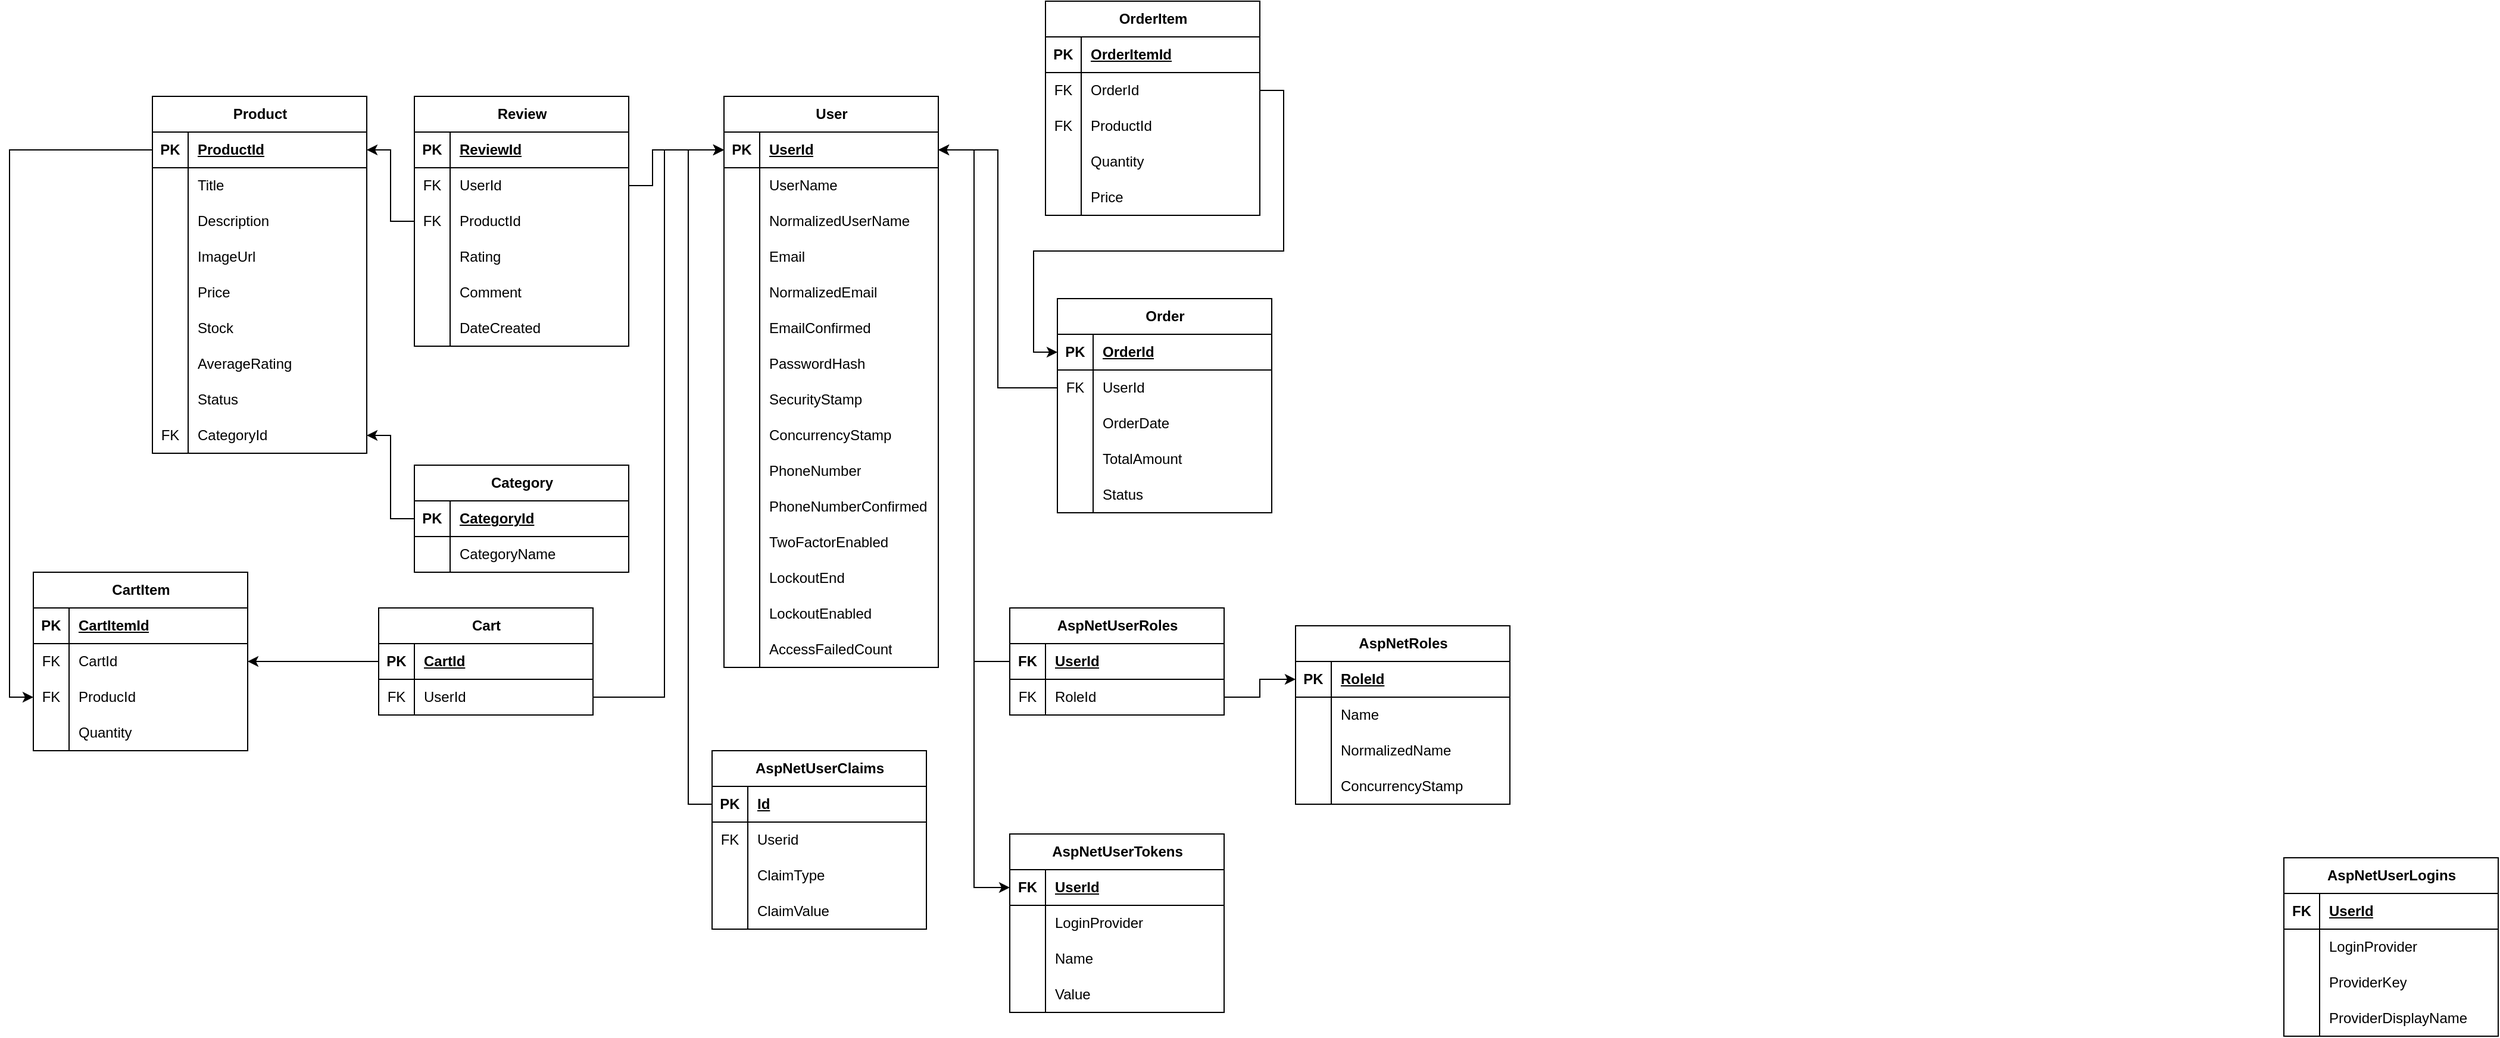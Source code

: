 <mxfile version="24.8.4">
  <diagram name="Page-1" id="OD2zbEjNF-Nua2zSmFwR">
    <mxGraphModel dx="2077" dy="1367" grid="1" gridSize="10" guides="1" tooltips="1" connect="1" arrows="1" fold="1" page="1" pageScale="1" pageWidth="850" pageHeight="1100" math="0" shadow="0">
      <root>
        <mxCell id="0" />
        <mxCell id="1" parent="0" />
        <mxCell id="RW75WGDl5NCP8pFQ6Kkn-1" value="Product" style="shape=table;startSize=30;container=1;collapsible=1;childLayout=tableLayout;fixedRows=1;rowLines=0;fontStyle=1;align=center;resizeLast=1;html=1;" parent="1" vertex="1">
          <mxGeometry x="-170" y="90" width="180" height="300" as="geometry" />
        </mxCell>
        <mxCell id="RW75WGDl5NCP8pFQ6Kkn-2" value="" style="shape=tableRow;horizontal=0;startSize=0;swimlaneHead=0;swimlaneBody=0;fillColor=none;collapsible=0;dropTarget=0;points=[[0,0.5],[1,0.5]];portConstraint=eastwest;top=0;left=0;right=0;bottom=1;" parent="RW75WGDl5NCP8pFQ6Kkn-1" vertex="1">
          <mxGeometry y="30" width="180" height="30" as="geometry" />
        </mxCell>
        <mxCell id="RW75WGDl5NCP8pFQ6Kkn-3" value="PK" style="shape=partialRectangle;connectable=0;fillColor=none;top=0;left=0;bottom=0;right=0;fontStyle=1;overflow=hidden;whiteSpace=wrap;html=1;" parent="RW75WGDl5NCP8pFQ6Kkn-2" vertex="1">
          <mxGeometry width="30" height="30" as="geometry">
            <mxRectangle width="30" height="30" as="alternateBounds" />
          </mxGeometry>
        </mxCell>
        <mxCell id="RW75WGDl5NCP8pFQ6Kkn-4" value="ProductId" style="shape=partialRectangle;connectable=0;fillColor=none;top=0;left=0;bottom=0;right=0;align=left;spacingLeft=6;fontStyle=5;overflow=hidden;whiteSpace=wrap;html=1;" parent="RW75WGDl5NCP8pFQ6Kkn-2" vertex="1">
          <mxGeometry x="30" width="150" height="30" as="geometry">
            <mxRectangle width="150" height="30" as="alternateBounds" />
          </mxGeometry>
        </mxCell>
        <mxCell id="RW75WGDl5NCP8pFQ6Kkn-5" value="" style="shape=tableRow;horizontal=0;startSize=0;swimlaneHead=0;swimlaneBody=0;fillColor=none;collapsible=0;dropTarget=0;points=[[0,0.5],[1,0.5]];portConstraint=eastwest;top=0;left=0;right=0;bottom=0;" parent="RW75WGDl5NCP8pFQ6Kkn-1" vertex="1">
          <mxGeometry y="60" width="180" height="30" as="geometry" />
        </mxCell>
        <mxCell id="RW75WGDl5NCP8pFQ6Kkn-6" value="" style="shape=partialRectangle;connectable=0;fillColor=none;top=0;left=0;bottom=0;right=0;editable=1;overflow=hidden;whiteSpace=wrap;html=1;" parent="RW75WGDl5NCP8pFQ6Kkn-5" vertex="1">
          <mxGeometry width="30" height="30" as="geometry">
            <mxRectangle width="30" height="30" as="alternateBounds" />
          </mxGeometry>
        </mxCell>
        <mxCell id="RW75WGDl5NCP8pFQ6Kkn-7" value="Title" style="shape=partialRectangle;connectable=0;fillColor=none;top=0;left=0;bottom=0;right=0;align=left;spacingLeft=6;overflow=hidden;whiteSpace=wrap;html=1;" parent="RW75WGDl5NCP8pFQ6Kkn-5" vertex="1">
          <mxGeometry x="30" width="150" height="30" as="geometry">
            <mxRectangle width="150" height="30" as="alternateBounds" />
          </mxGeometry>
        </mxCell>
        <mxCell id="RW75WGDl5NCP8pFQ6Kkn-8" value="" style="shape=tableRow;horizontal=0;startSize=0;swimlaneHead=0;swimlaneBody=0;fillColor=none;collapsible=0;dropTarget=0;points=[[0,0.5],[1,0.5]];portConstraint=eastwest;top=0;left=0;right=0;bottom=0;" parent="RW75WGDl5NCP8pFQ6Kkn-1" vertex="1">
          <mxGeometry y="90" width="180" height="30" as="geometry" />
        </mxCell>
        <mxCell id="RW75WGDl5NCP8pFQ6Kkn-9" value="" style="shape=partialRectangle;connectable=0;fillColor=none;top=0;left=0;bottom=0;right=0;editable=1;overflow=hidden;whiteSpace=wrap;html=1;" parent="RW75WGDl5NCP8pFQ6Kkn-8" vertex="1">
          <mxGeometry width="30" height="30" as="geometry">
            <mxRectangle width="30" height="30" as="alternateBounds" />
          </mxGeometry>
        </mxCell>
        <mxCell id="RW75WGDl5NCP8pFQ6Kkn-10" value="Description" style="shape=partialRectangle;connectable=0;fillColor=none;top=0;left=0;bottom=0;right=0;align=left;spacingLeft=6;overflow=hidden;whiteSpace=wrap;html=1;" parent="RW75WGDl5NCP8pFQ6Kkn-8" vertex="1">
          <mxGeometry x="30" width="150" height="30" as="geometry">
            <mxRectangle width="150" height="30" as="alternateBounds" />
          </mxGeometry>
        </mxCell>
        <mxCell id="RW75WGDl5NCP8pFQ6Kkn-11" value="" style="shape=tableRow;horizontal=0;startSize=0;swimlaneHead=0;swimlaneBody=0;fillColor=none;collapsible=0;dropTarget=0;points=[[0,0.5],[1,0.5]];portConstraint=eastwest;top=0;left=0;right=0;bottom=0;" parent="RW75WGDl5NCP8pFQ6Kkn-1" vertex="1">
          <mxGeometry y="120" width="180" height="30" as="geometry" />
        </mxCell>
        <mxCell id="RW75WGDl5NCP8pFQ6Kkn-12" value="" style="shape=partialRectangle;connectable=0;fillColor=none;top=0;left=0;bottom=0;right=0;editable=1;overflow=hidden;whiteSpace=wrap;html=1;" parent="RW75WGDl5NCP8pFQ6Kkn-11" vertex="1">
          <mxGeometry width="30" height="30" as="geometry">
            <mxRectangle width="30" height="30" as="alternateBounds" />
          </mxGeometry>
        </mxCell>
        <mxCell id="RW75WGDl5NCP8pFQ6Kkn-13" value="&lt;div&gt;ImageUrl&lt;br&gt;&lt;/div&gt;" style="shape=partialRectangle;connectable=0;fillColor=none;top=0;left=0;bottom=0;right=0;align=left;spacingLeft=6;overflow=hidden;whiteSpace=wrap;html=1;" parent="RW75WGDl5NCP8pFQ6Kkn-11" vertex="1">
          <mxGeometry x="30" width="150" height="30" as="geometry">
            <mxRectangle width="150" height="30" as="alternateBounds" />
          </mxGeometry>
        </mxCell>
        <mxCell id="RW75WGDl5NCP8pFQ6Kkn-14" value="" style="shape=tableRow;horizontal=0;startSize=0;swimlaneHead=0;swimlaneBody=0;fillColor=none;collapsible=0;dropTarget=0;points=[[0,0.5],[1,0.5]];portConstraint=eastwest;top=0;left=0;right=0;bottom=0;" parent="RW75WGDl5NCP8pFQ6Kkn-1" vertex="1">
          <mxGeometry y="150" width="180" height="30" as="geometry" />
        </mxCell>
        <mxCell id="RW75WGDl5NCP8pFQ6Kkn-15" value="" style="shape=partialRectangle;connectable=0;fillColor=none;top=0;left=0;bottom=0;right=0;editable=1;overflow=hidden;whiteSpace=wrap;html=1;" parent="RW75WGDl5NCP8pFQ6Kkn-14" vertex="1">
          <mxGeometry width="30" height="30" as="geometry">
            <mxRectangle width="30" height="30" as="alternateBounds" />
          </mxGeometry>
        </mxCell>
        <mxCell id="RW75WGDl5NCP8pFQ6Kkn-16" value="Price&lt;span style=&quot;white-space: pre;&quot;&gt;&#x9;&lt;/span&gt;" style="shape=partialRectangle;connectable=0;fillColor=none;top=0;left=0;bottom=0;right=0;align=left;spacingLeft=6;overflow=hidden;whiteSpace=wrap;html=1;" parent="RW75WGDl5NCP8pFQ6Kkn-14" vertex="1">
          <mxGeometry x="30" width="150" height="30" as="geometry">
            <mxRectangle width="150" height="30" as="alternateBounds" />
          </mxGeometry>
        </mxCell>
        <mxCell id="RW75WGDl5NCP8pFQ6Kkn-17" value="" style="shape=tableRow;horizontal=0;startSize=0;swimlaneHead=0;swimlaneBody=0;fillColor=none;collapsible=0;dropTarget=0;points=[[0,0.5],[1,0.5]];portConstraint=eastwest;top=0;left=0;right=0;bottom=0;" parent="RW75WGDl5NCP8pFQ6Kkn-1" vertex="1">
          <mxGeometry y="180" width="180" height="30" as="geometry" />
        </mxCell>
        <mxCell id="RW75WGDl5NCP8pFQ6Kkn-18" value="" style="shape=partialRectangle;connectable=0;fillColor=none;top=0;left=0;bottom=0;right=0;editable=1;overflow=hidden;whiteSpace=wrap;html=1;" parent="RW75WGDl5NCP8pFQ6Kkn-17" vertex="1">
          <mxGeometry width="30" height="30" as="geometry">
            <mxRectangle width="30" height="30" as="alternateBounds" />
          </mxGeometry>
        </mxCell>
        <mxCell id="RW75WGDl5NCP8pFQ6Kkn-19" value="Stock" style="shape=partialRectangle;connectable=0;fillColor=none;top=0;left=0;bottom=0;right=0;align=left;spacingLeft=6;overflow=hidden;whiteSpace=wrap;html=1;" parent="RW75WGDl5NCP8pFQ6Kkn-17" vertex="1">
          <mxGeometry x="30" width="150" height="30" as="geometry">
            <mxRectangle width="150" height="30" as="alternateBounds" />
          </mxGeometry>
        </mxCell>
        <mxCell id="RW75WGDl5NCP8pFQ6Kkn-58" value="" style="shape=tableRow;horizontal=0;startSize=0;swimlaneHead=0;swimlaneBody=0;fillColor=none;collapsible=0;dropTarget=0;points=[[0,0.5],[1,0.5]];portConstraint=eastwest;top=0;left=0;right=0;bottom=0;" parent="RW75WGDl5NCP8pFQ6Kkn-1" vertex="1">
          <mxGeometry y="210" width="180" height="30" as="geometry" />
        </mxCell>
        <mxCell id="RW75WGDl5NCP8pFQ6Kkn-59" value="" style="shape=partialRectangle;connectable=0;fillColor=none;top=0;left=0;bottom=0;right=0;editable=1;overflow=hidden;whiteSpace=wrap;html=1;" parent="RW75WGDl5NCP8pFQ6Kkn-58" vertex="1">
          <mxGeometry width="30" height="30" as="geometry">
            <mxRectangle width="30" height="30" as="alternateBounds" />
          </mxGeometry>
        </mxCell>
        <mxCell id="RW75WGDl5NCP8pFQ6Kkn-60" value="AverageRating&lt;span style=&quot;white-space: pre;&quot;&gt;&#x9;&lt;/span&gt;" style="shape=partialRectangle;connectable=0;fillColor=none;top=0;left=0;bottom=0;right=0;align=left;spacingLeft=6;overflow=hidden;whiteSpace=wrap;html=1;" parent="RW75WGDl5NCP8pFQ6Kkn-58" vertex="1">
          <mxGeometry x="30" width="150" height="30" as="geometry">
            <mxRectangle width="150" height="30" as="alternateBounds" />
          </mxGeometry>
        </mxCell>
        <mxCell id="RW75WGDl5NCP8pFQ6Kkn-83" value="" style="shape=tableRow;horizontal=0;startSize=0;swimlaneHead=0;swimlaneBody=0;fillColor=none;collapsible=0;dropTarget=0;points=[[0,0.5],[1,0.5]];portConstraint=eastwest;top=0;left=0;right=0;bottom=0;" parent="RW75WGDl5NCP8pFQ6Kkn-1" vertex="1">
          <mxGeometry y="240" width="180" height="30" as="geometry" />
        </mxCell>
        <mxCell id="RW75WGDl5NCP8pFQ6Kkn-84" value="" style="shape=partialRectangle;connectable=0;fillColor=none;top=0;left=0;bottom=0;right=0;editable=1;overflow=hidden;whiteSpace=wrap;html=1;" parent="RW75WGDl5NCP8pFQ6Kkn-83" vertex="1">
          <mxGeometry width="30" height="30" as="geometry">
            <mxRectangle width="30" height="30" as="alternateBounds" />
          </mxGeometry>
        </mxCell>
        <mxCell id="RW75WGDl5NCP8pFQ6Kkn-85" value="Status" style="shape=partialRectangle;connectable=0;fillColor=none;top=0;left=0;bottom=0;right=0;align=left;spacingLeft=6;overflow=hidden;whiteSpace=wrap;html=1;" parent="RW75WGDl5NCP8pFQ6Kkn-83" vertex="1">
          <mxGeometry x="30" width="150" height="30" as="geometry">
            <mxRectangle width="150" height="30" as="alternateBounds" />
          </mxGeometry>
        </mxCell>
        <mxCell id="RW75WGDl5NCP8pFQ6Kkn-86" value="" style="shape=tableRow;horizontal=0;startSize=0;swimlaneHead=0;swimlaneBody=0;fillColor=none;collapsible=0;dropTarget=0;points=[[0,0.5],[1,0.5]];portConstraint=eastwest;top=0;left=0;right=0;bottom=0;" parent="RW75WGDl5NCP8pFQ6Kkn-1" vertex="1">
          <mxGeometry y="270" width="180" height="30" as="geometry" />
        </mxCell>
        <mxCell id="RW75WGDl5NCP8pFQ6Kkn-87" value="FK" style="shape=partialRectangle;connectable=0;fillColor=none;top=0;left=0;bottom=0;right=0;editable=1;overflow=hidden;whiteSpace=wrap;html=1;" parent="RW75WGDl5NCP8pFQ6Kkn-86" vertex="1">
          <mxGeometry width="30" height="30" as="geometry">
            <mxRectangle width="30" height="30" as="alternateBounds" />
          </mxGeometry>
        </mxCell>
        <mxCell id="RW75WGDl5NCP8pFQ6Kkn-88" value="CategoryId" style="shape=partialRectangle;connectable=0;fillColor=none;top=0;left=0;bottom=0;right=0;align=left;spacingLeft=6;overflow=hidden;whiteSpace=wrap;html=1;" parent="RW75WGDl5NCP8pFQ6Kkn-86" vertex="1">
          <mxGeometry x="30" width="150" height="30" as="geometry">
            <mxRectangle width="150" height="30" as="alternateBounds" />
          </mxGeometry>
        </mxCell>
        <mxCell id="RW75WGDl5NCP8pFQ6Kkn-89" value="Category" style="shape=table;startSize=30;container=1;collapsible=1;childLayout=tableLayout;fixedRows=1;rowLines=0;fontStyle=1;align=center;resizeLast=1;html=1;" parent="1" vertex="1">
          <mxGeometry x="50" y="400" width="180" height="90" as="geometry" />
        </mxCell>
        <mxCell id="RW75WGDl5NCP8pFQ6Kkn-90" value="" style="shape=tableRow;horizontal=0;startSize=0;swimlaneHead=0;swimlaneBody=0;fillColor=none;collapsible=0;dropTarget=0;points=[[0,0.5],[1,0.5]];portConstraint=eastwest;top=0;left=0;right=0;bottom=1;" parent="RW75WGDl5NCP8pFQ6Kkn-89" vertex="1">
          <mxGeometry y="30" width="180" height="30" as="geometry" />
        </mxCell>
        <mxCell id="RW75WGDl5NCP8pFQ6Kkn-91" value="PK" style="shape=partialRectangle;connectable=0;fillColor=none;top=0;left=0;bottom=0;right=0;fontStyle=1;overflow=hidden;whiteSpace=wrap;html=1;" parent="RW75WGDl5NCP8pFQ6Kkn-90" vertex="1">
          <mxGeometry width="30" height="30" as="geometry">
            <mxRectangle width="30" height="30" as="alternateBounds" />
          </mxGeometry>
        </mxCell>
        <mxCell id="RW75WGDl5NCP8pFQ6Kkn-92" value="CategoryId" style="shape=partialRectangle;connectable=0;fillColor=none;top=0;left=0;bottom=0;right=0;align=left;spacingLeft=6;fontStyle=5;overflow=hidden;whiteSpace=wrap;html=1;" parent="RW75WGDl5NCP8pFQ6Kkn-90" vertex="1">
          <mxGeometry x="30" width="150" height="30" as="geometry">
            <mxRectangle width="150" height="30" as="alternateBounds" />
          </mxGeometry>
        </mxCell>
        <mxCell id="RW75WGDl5NCP8pFQ6Kkn-93" value="" style="shape=tableRow;horizontal=0;startSize=0;swimlaneHead=0;swimlaneBody=0;fillColor=none;collapsible=0;dropTarget=0;points=[[0,0.5],[1,0.5]];portConstraint=eastwest;top=0;left=0;right=0;bottom=0;" parent="RW75WGDl5NCP8pFQ6Kkn-89" vertex="1">
          <mxGeometry y="60" width="180" height="30" as="geometry" />
        </mxCell>
        <mxCell id="RW75WGDl5NCP8pFQ6Kkn-94" value="" style="shape=partialRectangle;connectable=0;fillColor=none;top=0;left=0;bottom=0;right=0;editable=1;overflow=hidden;whiteSpace=wrap;html=1;" parent="RW75WGDl5NCP8pFQ6Kkn-93" vertex="1">
          <mxGeometry width="30" height="30" as="geometry">
            <mxRectangle width="30" height="30" as="alternateBounds" />
          </mxGeometry>
        </mxCell>
        <mxCell id="RW75WGDl5NCP8pFQ6Kkn-95" value="CategoryName" style="shape=partialRectangle;connectable=0;fillColor=none;top=0;left=0;bottom=0;right=0;align=left;spacingLeft=6;overflow=hidden;whiteSpace=wrap;html=1;" parent="RW75WGDl5NCP8pFQ6Kkn-93" vertex="1">
          <mxGeometry x="30" width="150" height="30" as="geometry">
            <mxRectangle width="150" height="30" as="alternateBounds" />
          </mxGeometry>
        </mxCell>
        <mxCell id="D09NuGx9AN7xq8Qj-JtT-8" style="edgeStyle=orthogonalEdgeStyle;rounded=0;orthogonalLoop=1;jettySize=auto;html=1;entryX=1;entryY=0.5;entryDx=0;entryDy=0;" edge="1" parent="1" source="RW75WGDl5NCP8pFQ6Kkn-134" target="RW75WGDl5NCP8pFQ6Kkn-2">
          <mxGeometry relative="1" as="geometry" />
        </mxCell>
        <mxCell id="RW75WGDl5NCP8pFQ6Kkn-134" value="&lt;div&gt;Review&lt;/div&gt;" style="shape=table;startSize=30;container=1;collapsible=1;childLayout=tableLayout;fixedRows=1;rowLines=0;fontStyle=1;align=center;resizeLast=1;html=1;" parent="1" vertex="1">
          <mxGeometry x="50" y="90" width="180" height="210" as="geometry" />
        </mxCell>
        <mxCell id="RW75WGDl5NCP8pFQ6Kkn-135" value="" style="shape=tableRow;horizontal=0;startSize=0;swimlaneHead=0;swimlaneBody=0;fillColor=none;collapsible=0;dropTarget=0;points=[[0,0.5],[1,0.5]];portConstraint=eastwest;top=0;left=0;right=0;bottom=1;" parent="RW75WGDl5NCP8pFQ6Kkn-134" vertex="1">
          <mxGeometry y="30" width="180" height="30" as="geometry" />
        </mxCell>
        <mxCell id="RW75WGDl5NCP8pFQ6Kkn-136" value="PK" style="shape=partialRectangle;connectable=0;fillColor=none;top=0;left=0;bottom=0;right=0;fontStyle=1;overflow=hidden;whiteSpace=wrap;html=1;" parent="RW75WGDl5NCP8pFQ6Kkn-135" vertex="1">
          <mxGeometry width="30" height="30" as="geometry">
            <mxRectangle width="30" height="30" as="alternateBounds" />
          </mxGeometry>
        </mxCell>
        <mxCell id="RW75WGDl5NCP8pFQ6Kkn-137" value="&lt;div&gt;ReviewId&lt;/div&gt;" style="shape=partialRectangle;connectable=0;fillColor=none;top=0;left=0;bottom=0;right=0;align=left;spacingLeft=6;fontStyle=5;overflow=hidden;whiteSpace=wrap;html=1;" parent="RW75WGDl5NCP8pFQ6Kkn-135" vertex="1">
          <mxGeometry x="30" width="150" height="30" as="geometry">
            <mxRectangle width="150" height="30" as="alternateBounds" />
          </mxGeometry>
        </mxCell>
        <mxCell id="RW75WGDl5NCP8pFQ6Kkn-138" value="" style="shape=tableRow;horizontal=0;startSize=0;swimlaneHead=0;swimlaneBody=0;fillColor=none;collapsible=0;dropTarget=0;points=[[0,0.5],[1,0.5]];portConstraint=eastwest;top=0;left=0;right=0;bottom=0;" parent="RW75WGDl5NCP8pFQ6Kkn-134" vertex="1">
          <mxGeometry y="60" width="180" height="30" as="geometry" />
        </mxCell>
        <mxCell id="RW75WGDl5NCP8pFQ6Kkn-139" value="FK" style="shape=partialRectangle;connectable=0;fillColor=none;top=0;left=0;bottom=0;right=0;editable=1;overflow=hidden;whiteSpace=wrap;html=1;" parent="RW75WGDl5NCP8pFQ6Kkn-138" vertex="1">
          <mxGeometry width="30" height="30" as="geometry">
            <mxRectangle width="30" height="30" as="alternateBounds" />
          </mxGeometry>
        </mxCell>
        <mxCell id="RW75WGDl5NCP8pFQ6Kkn-140" value="UserId" style="shape=partialRectangle;connectable=0;fillColor=none;top=0;left=0;bottom=0;right=0;align=left;spacingLeft=6;overflow=hidden;whiteSpace=wrap;html=1;" parent="RW75WGDl5NCP8pFQ6Kkn-138" vertex="1">
          <mxGeometry x="30" width="150" height="30" as="geometry">
            <mxRectangle width="150" height="30" as="alternateBounds" />
          </mxGeometry>
        </mxCell>
        <mxCell id="RW75WGDl5NCP8pFQ6Kkn-141" value="" style="shape=tableRow;horizontal=0;startSize=0;swimlaneHead=0;swimlaneBody=0;fillColor=none;collapsible=0;dropTarget=0;points=[[0,0.5],[1,0.5]];portConstraint=eastwest;top=0;left=0;right=0;bottom=0;" parent="RW75WGDl5NCP8pFQ6Kkn-134" vertex="1">
          <mxGeometry y="90" width="180" height="30" as="geometry" />
        </mxCell>
        <mxCell id="RW75WGDl5NCP8pFQ6Kkn-142" value="FK" style="shape=partialRectangle;connectable=0;fillColor=none;top=0;left=0;bottom=0;right=0;editable=1;overflow=hidden;whiteSpace=wrap;html=1;" parent="RW75WGDl5NCP8pFQ6Kkn-141" vertex="1">
          <mxGeometry width="30" height="30" as="geometry">
            <mxRectangle width="30" height="30" as="alternateBounds" />
          </mxGeometry>
        </mxCell>
        <mxCell id="RW75WGDl5NCP8pFQ6Kkn-143" value="ProductId" style="shape=partialRectangle;connectable=0;fillColor=none;top=0;left=0;bottom=0;right=0;align=left;spacingLeft=6;overflow=hidden;whiteSpace=wrap;html=1;" parent="RW75WGDl5NCP8pFQ6Kkn-141" vertex="1">
          <mxGeometry x="30" width="150" height="30" as="geometry">
            <mxRectangle width="150" height="30" as="alternateBounds" />
          </mxGeometry>
        </mxCell>
        <mxCell id="RW75WGDl5NCP8pFQ6Kkn-144" value="" style="shape=tableRow;horizontal=0;startSize=0;swimlaneHead=0;swimlaneBody=0;fillColor=none;collapsible=0;dropTarget=0;points=[[0,0.5],[1,0.5]];portConstraint=eastwest;top=0;left=0;right=0;bottom=0;" parent="RW75WGDl5NCP8pFQ6Kkn-134" vertex="1">
          <mxGeometry y="120" width="180" height="30" as="geometry" />
        </mxCell>
        <mxCell id="RW75WGDl5NCP8pFQ6Kkn-145" value="" style="shape=partialRectangle;connectable=0;fillColor=none;top=0;left=0;bottom=0;right=0;editable=1;overflow=hidden;whiteSpace=wrap;html=1;" parent="RW75WGDl5NCP8pFQ6Kkn-144" vertex="1">
          <mxGeometry width="30" height="30" as="geometry">
            <mxRectangle width="30" height="30" as="alternateBounds" />
          </mxGeometry>
        </mxCell>
        <mxCell id="RW75WGDl5NCP8pFQ6Kkn-146" value="Rating" style="shape=partialRectangle;connectable=0;fillColor=none;top=0;left=0;bottom=0;right=0;align=left;spacingLeft=6;overflow=hidden;whiteSpace=wrap;html=1;" parent="RW75WGDl5NCP8pFQ6Kkn-144" vertex="1">
          <mxGeometry x="30" width="150" height="30" as="geometry">
            <mxRectangle width="150" height="30" as="alternateBounds" />
          </mxGeometry>
        </mxCell>
        <mxCell id="RW75WGDl5NCP8pFQ6Kkn-147" value="" style="shape=tableRow;horizontal=0;startSize=0;swimlaneHead=0;swimlaneBody=0;fillColor=none;collapsible=0;dropTarget=0;points=[[0,0.5],[1,0.5]];portConstraint=eastwest;top=0;left=0;right=0;bottom=0;" parent="RW75WGDl5NCP8pFQ6Kkn-134" vertex="1">
          <mxGeometry y="150" width="180" height="30" as="geometry" />
        </mxCell>
        <mxCell id="RW75WGDl5NCP8pFQ6Kkn-148" value="" style="shape=partialRectangle;connectable=0;fillColor=none;top=0;left=0;bottom=0;right=0;editable=1;overflow=hidden;whiteSpace=wrap;html=1;" parent="RW75WGDl5NCP8pFQ6Kkn-147" vertex="1">
          <mxGeometry width="30" height="30" as="geometry">
            <mxRectangle width="30" height="30" as="alternateBounds" />
          </mxGeometry>
        </mxCell>
        <mxCell id="RW75WGDl5NCP8pFQ6Kkn-149" value="Comment" style="shape=partialRectangle;connectable=0;fillColor=none;top=0;left=0;bottom=0;right=0;align=left;spacingLeft=6;overflow=hidden;whiteSpace=wrap;html=1;" parent="RW75WGDl5NCP8pFQ6Kkn-147" vertex="1">
          <mxGeometry x="30" width="150" height="30" as="geometry">
            <mxRectangle width="150" height="30" as="alternateBounds" />
          </mxGeometry>
        </mxCell>
        <mxCell id="RW75WGDl5NCP8pFQ6Kkn-150" value="" style="shape=tableRow;horizontal=0;startSize=0;swimlaneHead=0;swimlaneBody=0;fillColor=none;collapsible=0;dropTarget=0;points=[[0,0.5],[1,0.5]];portConstraint=eastwest;top=0;left=0;right=0;bottom=0;" parent="RW75WGDl5NCP8pFQ6Kkn-134" vertex="1">
          <mxGeometry y="180" width="180" height="30" as="geometry" />
        </mxCell>
        <mxCell id="RW75WGDl5NCP8pFQ6Kkn-151" value="" style="shape=partialRectangle;connectable=0;fillColor=none;top=0;left=0;bottom=0;right=0;editable=1;overflow=hidden;whiteSpace=wrap;html=1;" parent="RW75WGDl5NCP8pFQ6Kkn-150" vertex="1">
          <mxGeometry width="30" height="30" as="geometry">
            <mxRectangle width="30" height="30" as="alternateBounds" />
          </mxGeometry>
        </mxCell>
        <mxCell id="RW75WGDl5NCP8pFQ6Kkn-152" value="DateCreated" style="shape=partialRectangle;connectable=0;fillColor=none;top=0;left=0;bottom=0;right=0;align=left;spacingLeft=6;overflow=hidden;whiteSpace=wrap;html=1;" parent="RW75WGDl5NCP8pFQ6Kkn-150" vertex="1">
          <mxGeometry x="30" width="150" height="30" as="geometry">
            <mxRectangle width="150" height="30" as="alternateBounds" />
          </mxGeometry>
        </mxCell>
        <mxCell id="RW75WGDl5NCP8pFQ6Kkn-153" value="Cart" style="shape=table;startSize=30;container=1;collapsible=1;childLayout=tableLayout;fixedRows=1;rowLines=0;fontStyle=1;align=center;resizeLast=1;html=1;" parent="1" vertex="1">
          <mxGeometry x="20" y="520" width="180" height="90" as="geometry" />
        </mxCell>
        <mxCell id="RW75WGDl5NCP8pFQ6Kkn-154" value="" style="shape=tableRow;horizontal=0;startSize=0;swimlaneHead=0;swimlaneBody=0;fillColor=none;collapsible=0;dropTarget=0;points=[[0,0.5],[1,0.5]];portConstraint=eastwest;top=0;left=0;right=0;bottom=1;" parent="RW75WGDl5NCP8pFQ6Kkn-153" vertex="1">
          <mxGeometry y="30" width="180" height="30" as="geometry" />
        </mxCell>
        <mxCell id="RW75WGDl5NCP8pFQ6Kkn-155" value="PK" style="shape=partialRectangle;connectable=0;fillColor=none;top=0;left=0;bottom=0;right=0;fontStyle=1;overflow=hidden;whiteSpace=wrap;html=1;" parent="RW75WGDl5NCP8pFQ6Kkn-154" vertex="1">
          <mxGeometry width="30" height="30" as="geometry">
            <mxRectangle width="30" height="30" as="alternateBounds" />
          </mxGeometry>
        </mxCell>
        <mxCell id="RW75WGDl5NCP8pFQ6Kkn-156" value="CartId" style="shape=partialRectangle;connectable=0;fillColor=none;top=0;left=0;bottom=0;right=0;align=left;spacingLeft=6;fontStyle=5;overflow=hidden;whiteSpace=wrap;html=1;" parent="RW75WGDl5NCP8pFQ6Kkn-154" vertex="1">
          <mxGeometry x="30" width="150" height="30" as="geometry">
            <mxRectangle width="150" height="30" as="alternateBounds" />
          </mxGeometry>
        </mxCell>
        <mxCell id="RW75WGDl5NCP8pFQ6Kkn-157" value="" style="shape=tableRow;horizontal=0;startSize=0;swimlaneHead=0;swimlaneBody=0;fillColor=none;collapsible=0;dropTarget=0;points=[[0,0.5],[1,0.5]];portConstraint=eastwest;top=0;left=0;right=0;bottom=0;" parent="RW75WGDl5NCP8pFQ6Kkn-153" vertex="1">
          <mxGeometry y="60" width="180" height="30" as="geometry" />
        </mxCell>
        <mxCell id="RW75WGDl5NCP8pFQ6Kkn-158" value="FK" style="shape=partialRectangle;connectable=0;fillColor=none;top=0;left=0;bottom=0;right=0;editable=1;overflow=hidden;whiteSpace=wrap;html=1;" parent="RW75WGDl5NCP8pFQ6Kkn-157" vertex="1">
          <mxGeometry width="30" height="30" as="geometry">
            <mxRectangle width="30" height="30" as="alternateBounds" />
          </mxGeometry>
        </mxCell>
        <mxCell id="RW75WGDl5NCP8pFQ6Kkn-159" value="UserId" style="shape=partialRectangle;connectable=0;fillColor=none;top=0;left=0;bottom=0;right=0;align=left;spacingLeft=6;overflow=hidden;whiteSpace=wrap;html=1;" parent="RW75WGDl5NCP8pFQ6Kkn-157" vertex="1">
          <mxGeometry x="30" width="150" height="30" as="geometry">
            <mxRectangle width="150" height="30" as="alternateBounds" />
          </mxGeometry>
        </mxCell>
        <mxCell id="RW75WGDl5NCP8pFQ6Kkn-166" value="CartItem" style="shape=table;startSize=30;container=1;collapsible=1;childLayout=tableLayout;fixedRows=1;rowLines=0;fontStyle=1;align=center;resizeLast=1;html=1;" parent="1" vertex="1">
          <mxGeometry x="-270" y="490" width="180" height="150" as="geometry" />
        </mxCell>
        <mxCell id="RW75WGDl5NCP8pFQ6Kkn-167" value="" style="shape=tableRow;horizontal=0;startSize=0;swimlaneHead=0;swimlaneBody=0;fillColor=none;collapsible=0;dropTarget=0;points=[[0,0.5],[1,0.5]];portConstraint=eastwest;top=0;left=0;right=0;bottom=1;" parent="RW75WGDl5NCP8pFQ6Kkn-166" vertex="1">
          <mxGeometry y="30" width="180" height="30" as="geometry" />
        </mxCell>
        <mxCell id="RW75WGDl5NCP8pFQ6Kkn-168" value="PK" style="shape=partialRectangle;connectable=0;fillColor=none;top=0;left=0;bottom=0;right=0;fontStyle=1;overflow=hidden;whiteSpace=wrap;html=1;" parent="RW75WGDl5NCP8pFQ6Kkn-167" vertex="1">
          <mxGeometry width="30" height="30" as="geometry">
            <mxRectangle width="30" height="30" as="alternateBounds" />
          </mxGeometry>
        </mxCell>
        <mxCell id="RW75WGDl5NCP8pFQ6Kkn-169" value="CartItemId" style="shape=partialRectangle;connectable=0;fillColor=none;top=0;left=0;bottom=0;right=0;align=left;spacingLeft=6;fontStyle=5;overflow=hidden;whiteSpace=wrap;html=1;" parent="RW75WGDl5NCP8pFQ6Kkn-167" vertex="1">
          <mxGeometry x="30" width="150" height="30" as="geometry">
            <mxRectangle width="150" height="30" as="alternateBounds" />
          </mxGeometry>
        </mxCell>
        <mxCell id="RW75WGDl5NCP8pFQ6Kkn-170" value="" style="shape=tableRow;horizontal=0;startSize=0;swimlaneHead=0;swimlaneBody=0;fillColor=none;collapsible=0;dropTarget=0;points=[[0,0.5],[1,0.5]];portConstraint=eastwest;top=0;left=0;right=0;bottom=0;" parent="RW75WGDl5NCP8pFQ6Kkn-166" vertex="1">
          <mxGeometry y="60" width="180" height="30" as="geometry" />
        </mxCell>
        <mxCell id="RW75WGDl5NCP8pFQ6Kkn-171" value="FK" style="shape=partialRectangle;connectable=0;fillColor=none;top=0;left=0;bottom=0;right=0;editable=1;overflow=hidden;whiteSpace=wrap;html=1;" parent="RW75WGDl5NCP8pFQ6Kkn-170" vertex="1">
          <mxGeometry width="30" height="30" as="geometry">
            <mxRectangle width="30" height="30" as="alternateBounds" />
          </mxGeometry>
        </mxCell>
        <mxCell id="RW75WGDl5NCP8pFQ6Kkn-172" value="CartId" style="shape=partialRectangle;connectable=0;fillColor=none;top=0;left=0;bottom=0;right=0;align=left;spacingLeft=6;overflow=hidden;whiteSpace=wrap;html=1;" parent="RW75WGDl5NCP8pFQ6Kkn-170" vertex="1">
          <mxGeometry x="30" width="150" height="30" as="geometry">
            <mxRectangle width="150" height="30" as="alternateBounds" />
          </mxGeometry>
        </mxCell>
        <mxCell id="RW75WGDl5NCP8pFQ6Kkn-173" value="" style="shape=tableRow;horizontal=0;startSize=0;swimlaneHead=0;swimlaneBody=0;fillColor=none;collapsible=0;dropTarget=0;points=[[0,0.5],[1,0.5]];portConstraint=eastwest;top=0;left=0;right=0;bottom=0;" parent="RW75WGDl5NCP8pFQ6Kkn-166" vertex="1">
          <mxGeometry y="90" width="180" height="30" as="geometry" />
        </mxCell>
        <mxCell id="RW75WGDl5NCP8pFQ6Kkn-174" value="FK" style="shape=partialRectangle;connectable=0;fillColor=none;top=0;left=0;bottom=0;right=0;editable=1;overflow=hidden;whiteSpace=wrap;html=1;" parent="RW75WGDl5NCP8pFQ6Kkn-173" vertex="1">
          <mxGeometry width="30" height="30" as="geometry">
            <mxRectangle width="30" height="30" as="alternateBounds" />
          </mxGeometry>
        </mxCell>
        <mxCell id="RW75WGDl5NCP8pFQ6Kkn-175" value="ProducId" style="shape=partialRectangle;connectable=0;fillColor=none;top=0;left=0;bottom=0;right=0;align=left;spacingLeft=6;overflow=hidden;whiteSpace=wrap;html=1;" parent="RW75WGDl5NCP8pFQ6Kkn-173" vertex="1">
          <mxGeometry x="30" width="150" height="30" as="geometry">
            <mxRectangle width="150" height="30" as="alternateBounds" />
          </mxGeometry>
        </mxCell>
        <mxCell id="RW75WGDl5NCP8pFQ6Kkn-176" value="" style="shape=tableRow;horizontal=0;startSize=0;swimlaneHead=0;swimlaneBody=0;fillColor=none;collapsible=0;dropTarget=0;points=[[0,0.5],[1,0.5]];portConstraint=eastwest;top=0;left=0;right=0;bottom=0;" parent="RW75WGDl5NCP8pFQ6Kkn-166" vertex="1">
          <mxGeometry y="120" width="180" height="30" as="geometry" />
        </mxCell>
        <mxCell id="RW75WGDl5NCP8pFQ6Kkn-177" value="" style="shape=partialRectangle;connectable=0;fillColor=none;top=0;left=0;bottom=0;right=0;editable=1;overflow=hidden;whiteSpace=wrap;html=1;" parent="RW75WGDl5NCP8pFQ6Kkn-176" vertex="1">
          <mxGeometry width="30" height="30" as="geometry">
            <mxRectangle width="30" height="30" as="alternateBounds" />
          </mxGeometry>
        </mxCell>
        <mxCell id="RW75WGDl5NCP8pFQ6Kkn-178" value="Quantity" style="shape=partialRectangle;connectable=0;fillColor=none;top=0;left=0;bottom=0;right=0;align=left;spacingLeft=6;overflow=hidden;whiteSpace=wrap;html=1;" parent="RW75WGDl5NCP8pFQ6Kkn-176" vertex="1">
          <mxGeometry x="30" width="150" height="30" as="geometry">
            <mxRectangle width="150" height="30" as="alternateBounds" />
          </mxGeometry>
        </mxCell>
        <mxCell id="RW75WGDl5NCP8pFQ6Kkn-179" value="Order" style="shape=table;startSize=30;container=1;collapsible=1;childLayout=tableLayout;fixedRows=1;rowLines=0;fontStyle=1;align=center;resizeLast=1;html=1;" parent="1" vertex="1">
          <mxGeometry x="590" y="260" width="180" height="180" as="geometry" />
        </mxCell>
        <mxCell id="RW75WGDl5NCP8pFQ6Kkn-180" value="" style="shape=tableRow;horizontal=0;startSize=0;swimlaneHead=0;swimlaneBody=0;fillColor=none;collapsible=0;dropTarget=0;points=[[0,0.5],[1,0.5]];portConstraint=eastwest;top=0;left=0;right=0;bottom=1;" parent="RW75WGDl5NCP8pFQ6Kkn-179" vertex="1">
          <mxGeometry y="30" width="180" height="30" as="geometry" />
        </mxCell>
        <mxCell id="RW75WGDl5NCP8pFQ6Kkn-181" value="PK" style="shape=partialRectangle;connectable=0;fillColor=none;top=0;left=0;bottom=0;right=0;fontStyle=1;overflow=hidden;whiteSpace=wrap;html=1;" parent="RW75WGDl5NCP8pFQ6Kkn-180" vertex="1">
          <mxGeometry width="30" height="30" as="geometry">
            <mxRectangle width="30" height="30" as="alternateBounds" />
          </mxGeometry>
        </mxCell>
        <mxCell id="RW75WGDl5NCP8pFQ6Kkn-182" value="OrderId" style="shape=partialRectangle;connectable=0;fillColor=none;top=0;left=0;bottom=0;right=0;align=left;spacingLeft=6;fontStyle=5;overflow=hidden;whiteSpace=wrap;html=1;" parent="RW75WGDl5NCP8pFQ6Kkn-180" vertex="1">
          <mxGeometry x="30" width="150" height="30" as="geometry">
            <mxRectangle width="150" height="30" as="alternateBounds" />
          </mxGeometry>
        </mxCell>
        <mxCell id="RW75WGDl5NCP8pFQ6Kkn-183" value="" style="shape=tableRow;horizontal=0;startSize=0;swimlaneHead=0;swimlaneBody=0;fillColor=none;collapsible=0;dropTarget=0;points=[[0,0.5],[1,0.5]];portConstraint=eastwest;top=0;left=0;right=0;bottom=0;" parent="RW75WGDl5NCP8pFQ6Kkn-179" vertex="1">
          <mxGeometry y="60" width="180" height="30" as="geometry" />
        </mxCell>
        <mxCell id="RW75WGDl5NCP8pFQ6Kkn-184" value="FK" style="shape=partialRectangle;connectable=0;fillColor=none;top=0;left=0;bottom=0;right=0;editable=1;overflow=hidden;whiteSpace=wrap;html=1;" parent="RW75WGDl5NCP8pFQ6Kkn-183" vertex="1">
          <mxGeometry width="30" height="30" as="geometry">
            <mxRectangle width="30" height="30" as="alternateBounds" />
          </mxGeometry>
        </mxCell>
        <mxCell id="RW75WGDl5NCP8pFQ6Kkn-185" value="UserId" style="shape=partialRectangle;connectable=0;fillColor=none;top=0;left=0;bottom=0;right=0;align=left;spacingLeft=6;overflow=hidden;whiteSpace=wrap;html=1;" parent="RW75WGDl5NCP8pFQ6Kkn-183" vertex="1">
          <mxGeometry x="30" width="150" height="30" as="geometry">
            <mxRectangle width="150" height="30" as="alternateBounds" />
          </mxGeometry>
        </mxCell>
        <mxCell id="RW75WGDl5NCP8pFQ6Kkn-186" value="" style="shape=tableRow;horizontal=0;startSize=0;swimlaneHead=0;swimlaneBody=0;fillColor=none;collapsible=0;dropTarget=0;points=[[0,0.5],[1,0.5]];portConstraint=eastwest;top=0;left=0;right=0;bottom=0;" parent="RW75WGDl5NCP8pFQ6Kkn-179" vertex="1">
          <mxGeometry y="90" width="180" height="30" as="geometry" />
        </mxCell>
        <mxCell id="RW75WGDl5NCP8pFQ6Kkn-187" value="" style="shape=partialRectangle;connectable=0;fillColor=none;top=0;left=0;bottom=0;right=0;editable=1;overflow=hidden;whiteSpace=wrap;html=1;" parent="RW75WGDl5NCP8pFQ6Kkn-186" vertex="1">
          <mxGeometry width="30" height="30" as="geometry">
            <mxRectangle width="30" height="30" as="alternateBounds" />
          </mxGeometry>
        </mxCell>
        <mxCell id="RW75WGDl5NCP8pFQ6Kkn-188" value="OrderDate" style="shape=partialRectangle;connectable=0;fillColor=none;top=0;left=0;bottom=0;right=0;align=left;spacingLeft=6;overflow=hidden;whiteSpace=wrap;html=1;" parent="RW75WGDl5NCP8pFQ6Kkn-186" vertex="1">
          <mxGeometry x="30" width="150" height="30" as="geometry">
            <mxRectangle width="150" height="30" as="alternateBounds" />
          </mxGeometry>
        </mxCell>
        <mxCell id="RW75WGDl5NCP8pFQ6Kkn-189" value="" style="shape=tableRow;horizontal=0;startSize=0;swimlaneHead=0;swimlaneBody=0;fillColor=none;collapsible=0;dropTarget=0;points=[[0,0.5],[1,0.5]];portConstraint=eastwest;top=0;left=0;right=0;bottom=0;" parent="RW75WGDl5NCP8pFQ6Kkn-179" vertex="1">
          <mxGeometry y="120" width="180" height="30" as="geometry" />
        </mxCell>
        <mxCell id="RW75WGDl5NCP8pFQ6Kkn-190" value="" style="shape=partialRectangle;connectable=0;fillColor=none;top=0;left=0;bottom=0;right=0;editable=1;overflow=hidden;whiteSpace=wrap;html=1;" parent="RW75WGDl5NCP8pFQ6Kkn-189" vertex="1">
          <mxGeometry width="30" height="30" as="geometry">
            <mxRectangle width="30" height="30" as="alternateBounds" />
          </mxGeometry>
        </mxCell>
        <mxCell id="RW75WGDl5NCP8pFQ6Kkn-191" value="TotalAmount" style="shape=partialRectangle;connectable=0;fillColor=none;top=0;left=0;bottom=0;right=0;align=left;spacingLeft=6;overflow=hidden;whiteSpace=wrap;html=1;" parent="RW75WGDl5NCP8pFQ6Kkn-189" vertex="1">
          <mxGeometry x="30" width="150" height="30" as="geometry">
            <mxRectangle width="150" height="30" as="alternateBounds" />
          </mxGeometry>
        </mxCell>
        <mxCell id="RW75WGDl5NCP8pFQ6Kkn-192" value="" style="shape=tableRow;horizontal=0;startSize=0;swimlaneHead=0;swimlaneBody=0;fillColor=none;collapsible=0;dropTarget=0;points=[[0,0.5],[1,0.5]];portConstraint=eastwest;top=0;left=0;right=0;bottom=0;" parent="RW75WGDl5NCP8pFQ6Kkn-179" vertex="1">
          <mxGeometry y="150" width="180" height="30" as="geometry" />
        </mxCell>
        <mxCell id="RW75WGDl5NCP8pFQ6Kkn-193" value="" style="shape=partialRectangle;connectable=0;fillColor=none;top=0;left=0;bottom=0;right=0;editable=1;overflow=hidden;whiteSpace=wrap;html=1;" parent="RW75WGDl5NCP8pFQ6Kkn-192" vertex="1">
          <mxGeometry width="30" height="30" as="geometry">
            <mxRectangle width="30" height="30" as="alternateBounds" />
          </mxGeometry>
        </mxCell>
        <mxCell id="RW75WGDl5NCP8pFQ6Kkn-194" value="Status" style="shape=partialRectangle;connectable=0;fillColor=none;top=0;left=0;bottom=0;right=0;align=left;spacingLeft=6;overflow=hidden;whiteSpace=wrap;html=1;" parent="RW75WGDl5NCP8pFQ6Kkn-192" vertex="1">
          <mxGeometry x="30" width="150" height="30" as="geometry">
            <mxRectangle width="150" height="30" as="alternateBounds" />
          </mxGeometry>
        </mxCell>
        <mxCell id="RW75WGDl5NCP8pFQ6Kkn-195" value="OrderItem" style="shape=table;startSize=30;container=1;collapsible=1;childLayout=tableLayout;fixedRows=1;rowLines=0;fontStyle=1;align=center;resizeLast=1;html=1;" parent="1" vertex="1">
          <mxGeometry x="580" y="10" width="180" height="180" as="geometry" />
        </mxCell>
        <mxCell id="RW75WGDl5NCP8pFQ6Kkn-196" value="" style="shape=tableRow;horizontal=0;startSize=0;swimlaneHead=0;swimlaneBody=0;fillColor=none;collapsible=0;dropTarget=0;points=[[0,0.5],[1,0.5]];portConstraint=eastwest;top=0;left=0;right=0;bottom=1;" parent="RW75WGDl5NCP8pFQ6Kkn-195" vertex="1">
          <mxGeometry y="30" width="180" height="30" as="geometry" />
        </mxCell>
        <mxCell id="RW75WGDl5NCP8pFQ6Kkn-197" value="PK" style="shape=partialRectangle;connectable=0;fillColor=none;top=0;left=0;bottom=0;right=0;fontStyle=1;overflow=hidden;whiteSpace=wrap;html=1;" parent="RW75WGDl5NCP8pFQ6Kkn-196" vertex="1">
          <mxGeometry width="30" height="30" as="geometry">
            <mxRectangle width="30" height="30" as="alternateBounds" />
          </mxGeometry>
        </mxCell>
        <mxCell id="RW75WGDl5NCP8pFQ6Kkn-198" value="OrderItemId" style="shape=partialRectangle;connectable=0;fillColor=none;top=0;left=0;bottom=0;right=0;align=left;spacingLeft=6;fontStyle=5;overflow=hidden;whiteSpace=wrap;html=1;" parent="RW75WGDl5NCP8pFQ6Kkn-196" vertex="1">
          <mxGeometry x="30" width="150" height="30" as="geometry">
            <mxRectangle width="150" height="30" as="alternateBounds" />
          </mxGeometry>
        </mxCell>
        <mxCell id="RW75WGDl5NCP8pFQ6Kkn-199" value="" style="shape=tableRow;horizontal=0;startSize=0;swimlaneHead=0;swimlaneBody=0;fillColor=none;collapsible=0;dropTarget=0;points=[[0,0.5],[1,0.5]];portConstraint=eastwest;top=0;left=0;right=0;bottom=0;" parent="RW75WGDl5NCP8pFQ6Kkn-195" vertex="1">
          <mxGeometry y="60" width="180" height="30" as="geometry" />
        </mxCell>
        <mxCell id="RW75WGDl5NCP8pFQ6Kkn-200" value="FK" style="shape=partialRectangle;connectable=0;fillColor=none;top=0;left=0;bottom=0;right=0;editable=1;overflow=hidden;whiteSpace=wrap;html=1;" parent="RW75WGDl5NCP8pFQ6Kkn-199" vertex="1">
          <mxGeometry width="30" height="30" as="geometry">
            <mxRectangle width="30" height="30" as="alternateBounds" />
          </mxGeometry>
        </mxCell>
        <mxCell id="RW75WGDl5NCP8pFQ6Kkn-201" value="OrderId" style="shape=partialRectangle;connectable=0;fillColor=none;top=0;left=0;bottom=0;right=0;align=left;spacingLeft=6;overflow=hidden;whiteSpace=wrap;html=1;" parent="RW75WGDl5NCP8pFQ6Kkn-199" vertex="1">
          <mxGeometry x="30" width="150" height="30" as="geometry">
            <mxRectangle width="150" height="30" as="alternateBounds" />
          </mxGeometry>
        </mxCell>
        <mxCell id="RW75WGDl5NCP8pFQ6Kkn-202" value="" style="shape=tableRow;horizontal=0;startSize=0;swimlaneHead=0;swimlaneBody=0;fillColor=none;collapsible=0;dropTarget=0;points=[[0,0.5],[1,0.5]];portConstraint=eastwest;top=0;left=0;right=0;bottom=0;" parent="RW75WGDl5NCP8pFQ6Kkn-195" vertex="1">
          <mxGeometry y="90" width="180" height="30" as="geometry" />
        </mxCell>
        <mxCell id="RW75WGDl5NCP8pFQ6Kkn-203" value="FK" style="shape=partialRectangle;connectable=0;fillColor=none;top=0;left=0;bottom=0;right=0;editable=1;overflow=hidden;whiteSpace=wrap;html=1;" parent="RW75WGDl5NCP8pFQ6Kkn-202" vertex="1">
          <mxGeometry width="30" height="30" as="geometry">
            <mxRectangle width="30" height="30" as="alternateBounds" />
          </mxGeometry>
        </mxCell>
        <mxCell id="RW75WGDl5NCP8pFQ6Kkn-204" value="ProductId" style="shape=partialRectangle;connectable=0;fillColor=none;top=0;left=0;bottom=0;right=0;align=left;spacingLeft=6;overflow=hidden;whiteSpace=wrap;html=1;" parent="RW75WGDl5NCP8pFQ6Kkn-202" vertex="1">
          <mxGeometry x="30" width="150" height="30" as="geometry">
            <mxRectangle width="150" height="30" as="alternateBounds" />
          </mxGeometry>
        </mxCell>
        <mxCell id="RW75WGDl5NCP8pFQ6Kkn-205" value="" style="shape=tableRow;horizontal=0;startSize=0;swimlaneHead=0;swimlaneBody=0;fillColor=none;collapsible=0;dropTarget=0;points=[[0,0.5],[1,0.5]];portConstraint=eastwest;top=0;left=0;right=0;bottom=0;" parent="RW75WGDl5NCP8pFQ6Kkn-195" vertex="1">
          <mxGeometry y="120" width="180" height="30" as="geometry" />
        </mxCell>
        <mxCell id="RW75WGDl5NCP8pFQ6Kkn-206" value="" style="shape=partialRectangle;connectable=0;fillColor=none;top=0;left=0;bottom=0;right=0;editable=1;overflow=hidden;whiteSpace=wrap;html=1;" parent="RW75WGDl5NCP8pFQ6Kkn-205" vertex="1">
          <mxGeometry width="30" height="30" as="geometry">
            <mxRectangle width="30" height="30" as="alternateBounds" />
          </mxGeometry>
        </mxCell>
        <mxCell id="RW75WGDl5NCP8pFQ6Kkn-207" value="Quantity" style="shape=partialRectangle;connectable=0;fillColor=none;top=0;left=0;bottom=0;right=0;align=left;spacingLeft=6;overflow=hidden;whiteSpace=wrap;html=1;" parent="RW75WGDl5NCP8pFQ6Kkn-205" vertex="1">
          <mxGeometry x="30" width="150" height="30" as="geometry">
            <mxRectangle width="150" height="30" as="alternateBounds" />
          </mxGeometry>
        </mxCell>
        <mxCell id="RW75WGDl5NCP8pFQ6Kkn-221" value="" style="shape=tableRow;horizontal=0;startSize=0;swimlaneHead=0;swimlaneBody=0;fillColor=none;collapsible=0;dropTarget=0;points=[[0,0.5],[1,0.5]];portConstraint=eastwest;top=0;left=0;right=0;bottom=0;" parent="RW75WGDl5NCP8pFQ6Kkn-195" vertex="1">
          <mxGeometry y="150" width="180" height="30" as="geometry" />
        </mxCell>
        <mxCell id="RW75WGDl5NCP8pFQ6Kkn-222" value="" style="shape=partialRectangle;connectable=0;fillColor=none;top=0;left=0;bottom=0;right=0;editable=1;overflow=hidden;whiteSpace=wrap;html=1;" parent="RW75WGDl5NCP8pFQ6Kkn-221" vertex="1">
          <mxGeometry width="30" height="30" as="geometry">
            <mxRectangle width="30" height="30" as="alternateBounds" />
          </mxGeometry>
        </mxCell>
        <mxCell id="RW75WGDl5NCP8pFQ6Kkn-223" value="&lt;div&gt;Price&lt;/div&gt;" style="shape=partialRectangle;connectable=0;fillColor=none;top=0;left=0;bottom=0;right=0;align=left;spacingLeft=6;overflow=hidden;whiteSpace=wrap;html=1;" parent="RW75WGDl5NCP8pFQ6Kkn-221" vertex="1">
          <mxGeometry x="30" width="150" height="30" as="geometry">
            <mxRectangle width="150" height="30" as="alternateBounds" />
          </mxGeometry>
        </mxCell>
        <mxCell id="RW75WGDl5NCP8pFQ6Kkn-224" value="User" style="shape=table;startSize=30;container=1;collapsible=1;childLayout=tableLayout;fixedRows=1;rowLines=0;fontStyle=1;align=center;resizeLast=1;html=1;" parent="1" vertex="1">
          <mxGeometry x="310" y="90" width="180" height="480" as="geometry" />
        </mxCell>
        <mxCell id="RW75WGDl5NCP8pFQ6Kkn-225" value="" style="shape=tableRow;horizontal=0;startSize=0;swimlaneHead=0;swimlaneBody=0;fillColor=none;collapsible=0;dropTarget=0;points=[[0,0.5],[1,0.5]];portConstraint=eastwest;top=0;left=0;right=0;bottom=1;" parent="RW75WGDl5NCP8pFQ6Kkn-224" vertex="1">
          <mxGeometry y="30" width="180" height="30" as="geometry" />
        </mxCell>
        <mxCell id="RW75WGDl5NCP8pFQ6Kkn-226" value="PK" style="shape=partialRectangle;connectable=0;fillColor=none;top=0;left=0;bottom=0;right=0;fontStyle=1;overflow=hidden;whiteSpace=wrap;html=1;" parent="RW75WGDl5NCP8pFQ6Kkn-225" vertex="1">
          <mxGeometry width="30" height="30" as="geometry">
            <mxRectangle width="30" height="30" as="alternateBounds" />
          </mxGeometry>
        </mxCell>
        <mxCell id="RW75WGDl5NCP8pFQ6Kkn-227" value="UserId" style="shape=partialRectangle;connectable=0;fillColor=none;top=0;left=0;bottom=0;right=0;align=left;spacingLeft=6;fontStyle=5;overflow=hidden;whiteSpace=wrap;html=1;" parent="RW75WGDl5NCP8pFQ6Kkn-225" vertex="1">
          <mxGeometry x="30" width="150" height="30" as="geometry">
            <mxRectangle width="150" height="30" as="alternateBounds" />
          </mxGeometry>
        </mxCell>
        <mxCell id="RW75WGDl5NCP8pFQ6Kkn-228" value="" style="shape=tableRow;horizontal=0;startSize=0;swimlaneHead=0;swimlaneBody=0;fillColor=none;collapsible=0;dropTarget=0;points=[[0,0.5],[1,0.5]];portConstraint=eastwest;top=0;left=0;right=0;bottom=0;" parent="RW75WGDl5NCP8pFQ6Kkn-224" vertex="1">
          <mxGeometry y="60" width="180" height="30" as="geometry" />
        </mxCell>
        <mxCell id="RW75WGDl5NCP8pFQ6Kkn-229" value="" style="shape=partialRectangle;connectable=0;fillColor=none;top=0;left=0;bottom=0;right=0;editable=1;overflow=hidden;whiteSpace=wrap;html=1;" parent="RW75WGDl5NCP8pFQ6Kkn-228" vertex="1">
          <mxGeometry width="30" height="30" as="geometry">
            <mxRectangle width="30" height="30" as="alternateBounds" />
          </mxGeometry>
        </mxCell>
        <mxCell id="RW75WGDl5NCP8pFQ6Kkn-230" value="UserName" style="shape=partialRectangle;connectable=0;fillColor=none;top=0;left=0;bottom=0;right=0;align=left;spacingLeft=6;overflow=hidden;whiteSpace=wrap;html=1;" parent="RW75WGDl5NCP8pFQ6Kkn-228" vertex="1">
          <mxGeometry x="30" width="150" height="30" as="geometry">
            <mxRectangle width="150" height="30" as="alternateBounds" />
          </mxGeometry>
        </mxCell>
        <mxCell id="RW75WGDl5NCP8pFQ6Kkn-231" value="" style="shape=tableRow;horizontal=0;startSize=0;swimlaneHead=0;swimlaneBody=0;fillColor=none;collapsible=0;dropTarget=0;points=[[0,0.5],[1,0.5]];portConstraint=eastwest;top=0;left=0;right=0;bottom=0;" parent="RW75WGDl5NCP8pFQ6Kkn-224" vertex="1">
          <mxGeometry y="90" width="180" height="30" as="geometry" />
        </mxCell>
        <mxCell id="RW75WGDl5NCP8pFQ6Kkn-232" value="" style="shape=partialRectangle;connectable=0;fillColor=none;top=0;left=0;bottom=0;right=0;editable=1;overflow=hidden;whiteSpace=wrap;html=1;" parent="RW75WGDl5NCP8pFQ6Kkn-231" vertex="1">
          <mxGeometry width="30" height="30" as="geometry">
            <mxRectangle width="30" height="30" as="alternateBounds" />
          </mxGeometry>
        </mxCell>
        <mxCell id="RW75WGDl5NCP8pFQ6Kkn-233" value="NormalizedUserName" style="shape=partialRectangle;connectable=0;fillColor=none;top=0;left=0;bottom=0;right=0;align=left;spacingLeft=6;overflow=hidden;whiteSpace=wrap;html=1;" parent="RW75WGDl5NCP8pFQ6Kkn-231" vertex="1">
          <mxGeometry x="30" width="150" height="30" as="geometry">
            <mxRectangle width="150" height="30" as="alternateBounds" />
          </mxGeometry>
        </mxCell>
        <mxCell id="RW75WGDl5NCP8pFQ6Kkn-234" value="" style="shape=tableRow;horizontal=0;startSize=0;swimlaneHead=0;swimlaneBody=0;fillColor=none;collapsible=0;dropTarget=0;points=[[0,0.5],[1,0.5]];portConstraint=eastwest;top=0;left=0;right=0;bottom=0;" parent="RW75WGDl5NCP8pFQ6Kkn-224" vertex="1">
          <mxGeometry y="120" width="180" height="30" as="geometry" />
        </mxCell>
        <mxCell id="RW75WGDl5NCP8pFQ6Kkn-235" value="" style="shape=partialRectangle;connectable=0;fillColor=none;top=0;left=0;bottom=0;right=0;editable=1;overflow=hidden;whiteSpace=wrap;html=1;" parent="RW75WGDl5NCP8pFQ6Kkn-234" vertex="1">
          <mxGeometry width="30" height="30" as="geometry">
            <mxRectangle width="30" height="30" as="alternateBounds" />
          </mxGeometry>
        </mxCell>
        <mxCell id="RW75WGDl5NCP8pFQ6Kkn-236" value="Email" style="shape=partialRectangle;connectable=0;fillColor=none;top=0;left=0;bottom=0;right=0;align=left;spacingLeft=6;overflow=hidden;whiteSpace=wrap;html=1;" parent="RW75WGDl5NCP8pFQ6Kkn-234" vertex="1">
          <mxGeometry x="30" width="150" height="30" as="geometry">
            <mxRectangle width="150" height="30" as="alternateBounds" />
          </mxGeometry>
        </mxCell>
        <mxCell id="RW75WGDl5NCP8pFQ6Kkn-237" value="" style="shape=tableRow;horizontal=0;startSize=0;swimlaneHead=0;swimlaneBody=0;fillColor=none;collapsible=0;dropTarget=0;points=[[0,0.5],[1,0.5]];portConstraint=eastwest;top=0;left=0;right=0;bottom=0;" parent="RW75WGDl5NCP8pFQ6Kkn-224" vertex="1">
          <mxGeometry y="150" width="180" height="30" as="geometry" />
        </mxCell>
        <mxCell id="RW75WGDl5NCP8pFQ6Kkn-238" value="" style="shape=partialRectangle;connectable=0;fillColor=none;top=0;left=0;bottom=0;right=0;editable=1;overflow=hidden;whiteSpace=wrap;html=1;" parent="RW75WGDl5NCP8pFQ6Kkn-237" vertex="1">
          <mxGeometry width="30" height="30" as="geometry">
            <mxRectangle width="30" height="30" as="alternateBounds" />
          </mxGeometry>
        </mxCell>
        <mxCell id="RW75WGDl5NCP8pFQ6Kkn-239" value="&lt;div&gt;NormalizedEmail&lt;/div&gt;" style="shape=partialRectangle;connectable=0;fillColor=none;top=0;left=0;bottom=0;right=0;align=left;spacingLeft=6;overflow=hidden;whiteSpace=wrap;html=1;" parent="RW75WGDl5NCP8pFQ6Kkn-237" vertex="1">
          <mxGeometry x="30" width="150" height="30" as="geometry">
            <mxRectangle width="150" height="30" as="alternateBounds" />
          </mxGeometry>
        </mxCell>
        <mxCell id="RW75WGDl5NCP8pFQ6Kkn-240" value="" style="shape=tableRow;horizontal=0;startSize=0;swimlaneHead=0;swimlaneBody=0;fillColor=none;collapsible=0;dropTarget=0;points=[[0,0.5],[1,0.5]];portConstraint=eastwest;top=0;left=0;right=0;bottom=0;" parent="RW75WGDl5NCP8pFQ6Kkn-224" vertex="1">
          <mxGeometry y="180" width="180" height="30" as="geometry" />
        </mxCell>
        <mxCell id="RW75WGDl5NCP8pFQ6Kkn-241" value="" style="shape=partialRectangle;connectable=0;fillColor=none;top=0;left=0;bottom=0;right=0;editable=1;overflow=hidden;whiteSpace=wrap;html=1;" parent="RW75WGDl5NCP8pFQ6Kkn-240" vertex="1">
          <mxGeometry width="30" height="30" as="geometry">
            <mxRectangle width="30" height="30" as="alternateBounds" />
          </mxGeometry>
        </mxCell>
        <mxCell id="RW75WGDl5NCP8pFQ6Kkn-242" value="EmailConfirmed" style="shape=partialRectangle;connectable=0;fillColor=none;top=0;left=0;bottom=0;right=0;align=left;spacingLeft=6;overflow=hidden;whiteSpace=wrap;html=1;" parent="RW75WGDl5NCP8pFQ6Kkn-240" vertex="1">
          <mxGeometry x="30" width="150" height="30" as="geometry">
            <mxRectangle width="150" height="30" as="alternateBounds" />
          </mxGeometry>
        </mxCell>
        <mxCell id="RW75WGDl5NCP8pFQ6Kkn-243" value="" style="shape=tableRow;horizontal=0;startSize=0;swimlaneHead=0;swimlaneBody=0;fillColor=none;collapsible=0;dropTarget=0;points=[[0,0.5],[1,0.5]];portConstraint=eastwest;top=0;left=0;right=0;bottom=0;" parent="RW75WGDl5NCP8pFQ6Kkn-224" vertex="1">
          <mxGeometry y="210" width="180" height="30" as="geometry" />
        </mxCell>
        <mxCell id="RW75WGDl5NCP8pFQ6Kkn-244" value="" style="shape=partialRectangle;connectable=0;fillColor=none;top=0;left=0;bottom=0;right=0;editable=1;overflow=hidden;whiteSpace=wrap;html=1;" parent="RW75WGDl5NCP8pFQ6Kkn-243" vertex="1">
          <mxGeometry width="30" height="30" as="geometry">
            <mxRectangle width="30" height="30" as="alternateBounds" />
          </mxGeometry>
        </mxCell>
        <mxCell id="RW75WGDl5NCP8pFQ6Kkn-245" value="PasswordHash" style="shape=partialRectangle;connectable=0;fillColor=none;top=0;left=0;bottom=0;right=0;align=left;spacingLeft=6;overflow=hidden;whiteSpace=wrap;html=1;" parent="RW75WGDl5NCP8pFQ6Kkn-243" vertex="1">
          <mxGeometry x="30" width="150" height="30" as="geometry">
            <mxRectangle width="150" height="30" as="alternateBounds" />
          </mxGeometry>
        </mxCell>
        <mxCell id="RW75WGDl5NCP8pFQ6Kkn-246" value="" style="shape=tableRow;horizontal=0;startSize=0;swimlaneHead=0;swimlaneBody=0;fillColor=none;collapsible=0;dropTarget=0;points=[[0,0.5],[1,0.5]];portConstraint=eastwest;top=0;left=0;right=0;bottom=0;" parent="RW75WGDl5NCP8pFQ6Kkn-224" vertex="1">
          <mxGeometry y="240" width="180" height="30" as="geometry" />
        </mxCell>
        <mxCell id="RW75WGDl5NCP8pFQ6Kkn-247" value="" style="shape=partialRectangle;connectable=0;fillColor=none;top=0;left=0;bottom=0;right=0;editable=1;overflow=hidden;whiteSpace=wrap;html=1;" parent="RW75WGDl5NCP8pFQ6Kkn-246" vertex="1">
          <mxGeometry width="30" height="30" as="geometry">
            <mxRectangle width="30" height="30" as="alternateBounds" />
          </mxGeometry>
        </mxCell>
        <mxCell id="RW75WGDl5NCP8pFQ6Kkn-248" value="SecurityStamp" style="shape=partialRectangle;connectable=0;fillColor=none;top=0;left=0;bottom=0;right=0;align=left;spacingLeft=6;overflow=hidden;whiteSpace=wrap;html=1;" parent="RW75WGDl5NCP8pFQ6Kkn-246" vertex="1">
          <mxGeometry x="30" width="150" height="30" as="geometry">
            <mxRectangle width="150" height="30" as="alternateBounds" />
          </mxGeometry>
        </mxCell>
        <mxCell id="RW75WGDl5NCP8pFQ6Kkn-249" value="" style="shape=tableRow;horizontal=0;startSize=0;swimlaneHead=0;swimlaneBody=0;fillColor=none;collapsible=0;dropTarget=0;points=[[0,0.5],[1,0.5]];portConstraint=eastwest;top=0;left=0;right=0;bottom=0;" parent="RW75WGDl5NCP8pFQ6Kkn-224" vertex="1">
          <mxGeometry y="270" width="180" height="30" as="geometry" />
        </mxCell>
        <mxCell id="RW75WGDl5NCP8pFQ6Kkn-250" value="" style="shape=partialRectangle;connectable=0;fillColor=none;top=0;left=0;bottom=0;right=0;editable=1;overflow=hidden;whiteSpace=wrap;html=1;" parent="RW75WGDl5NCP8pFQ6Kkn-249" vertex="1">
          <mxGeometry width="30" height="30" as="geometry">
            <mxRectangle width="30" height="30" as="alternateBounds" />
          </mxGeometry>
        </mxCell>
        <mxCell id="RW75WGDl5NCP8pFQ6Kkn-251" value="ConcurrencyStamp" style="shape=partialRectangle;connectable=0;fillColor=none;top=0;left=0;bottom=0;right=0;align=left;spacingLeft=6;overflow=hidden;whiteSpace=wrap;html=1;" parent="RW75WGDl5NCP8pFQ6Kkn-249" vertex="1">
          <mxGeometry x="30" width="150" height="30" as="geometry">
            <mxRectangle width="150" height="30" as="alternateBounds" />
          </mxGeometry>
        </mxCell>
        <mxCell id="RW75WGDl5NCP8pFQ6Kkn-252" value="" style="shape=tableRow;horizontal=0;startSize=0;swimlaneHead=0;swimlaneBody=0;fillColor=none;collapsible=0;dropTarget=0;points=[[0,0.5],[1,0.5]];portConstraint=eastwest;top=0;left=0;right=0;bottom=0;" parent="RW75WGDl5NCP8pFQ6Kkn-224" vertex="1">
          <mxGeometry y="300" width="180" height="30" as="geometry" />
        </mxCell>
        <mxCell id="RW75WGDl5NCP8pFQ6Kkn-253" value="" style="shape=partialRectangle;connectable=0;fillColor=none;top=0;left=0;bottom=0;right=0;editable=1;overflow=hidden;whiteSpace=wrap;html=1;" parent="RW75WGDl5NCP8pFQ6Kkn-252" vertex="1">
          <mxGeometry width="30" height="30" as="geometry">
            <mxRectangle width="30" height="30" as="alternateBounds" />
          </mxGeometry>
        </mxCell>
        <mxCell id="RW75WGDl5NCP8pFQ6Kkn-254" value="PhoneNumber" style="shape=partialRectangle;connectable=0;fillColor=none;top=0;left=0;bottom=0;right=0;align=left;spacingLeft=6;overflow=hidden;whiteSpace=wrap;html=1;" parent="RW75WGDl5NCP8pFQ6Kkn-252" vertex="1">
          <mxGeometry x="30" width="150" height="30" as="geometry">
            <mxRectangle width="150" height="30" as="alternateBounds" />
          </mxGeometry>
        </mxCell>
        <mxCell id="RW75WGDl5NCP8pFQ6Kkn-255" value="" style="shape=tableRow;horizontal=0;startSize=0;swimlaneHead=0;swimlaneBody=0;fillColor=none;collapsible=0;dropTarget=0;points=[[0,0.5],[1,0.5]];portConstraint=eastwest;top=0;left=0;right=0;bottom=0;" parent="RW75WGDl5NCP8pFQ6Kkn-224" vertex="1">
          <mxGeometry y="330" width="180" height="30" as="geometry" />
        </mxCell>
        <mxCell id="RW75WGDl5NCP8pFQ6Kkn-256" value="" style="shape=partialRectangle;connectable=0;fillColor=none;top=0;left=0;bottom=0;right=0;editable=1;overflow=hidden;whiteSpace=wrap;html=1;" parent="RW75WGDl5NCP8pFQ6Kkn-255" vertex="1">
          <mxGeometry width="30" height="30" as="geometry">
            <mxRectangle width="30" height="30" as="alternateBounds" />
          </mxGeometry>
        </mxCell>
        <mxCell id="RW75WGDl5NCP8pFQ6Kkn-257" value="PhoneNumberConfirmed" style="shape=partialRectangle;connectable=0;fillColor=none;top=0;left=0;bottom=0;right=0;align=left;spacingLeft=6;overflow=hidden;whiteSpace=wrap;html=1;" parent="RW75WGDl5NCP8pFQ6Kkn-255" vertex="1">
          <mxGeometry x="30" width="150" height="30" as="geometry">
            <mxRectangle width="150" height="30" as="alternateBounds" />
          </mxGeometry>
        </mxCell>
        <mxCell id="RW75WGDl5NCP8pFQ6Kkn-258" value="" style="shape=tableRow;horizontal=0;startSize=0;swimlaneHead=0;swimlaneBody=0;fillColor=none;collapsible=0;dropTarget=0;points=[[0,0.5],[1,0.5]];portConstraint=eastwest;top=0;left=0;right=0;bottom=0;" parent="RW75WGDl5NCP8pFQ6Kkn-224" vertex="1">
          <mxGeometry y="360" width="180" height="30" as="geometry" />
        </mxCell>
        <mxCell id="RW75WGDl5NCP8pFQ6Kkn-259" value="" style="shape=partialRectangle;connectable=0;fillColor=none;top=0;left=0;bottom=0;right=0;editable=1;overflow=hidden;whiteSpace=wrap;html=1;" parent="RW75WGDl5NCP8pFQ6Kkn-258" vertex="1">
          <mxGeometry width="30" height="30" as="geometry">
            <mxRectangle width="30" height="30" as="alternateBounds" />
          </mxGeometry>
        </mxCell>
        <mxCell id="RW75WGDl5NCP8pFQ6Kkn-260" value="TwoFactorEnabled" style="shape=partialRectangle;connectable=0;fillColor=none;top=0;left=0;bottom=0;right=0;align=left;spacingLeft=6;overflow=hidden;whiteSpace=wrap;html=1;" parent="RW75WGDl5NCP8pFQ6Kkn-258" vertex="1">
          <mxGeometry x="30" width="150" height="30" as="geometry">
            <mxRectangle width="150" height="30" as="alternateBounds" />
          </mxGeometry>
        </mxCell>
        <mxCell id="RW75WGDl5NCP8pFQ6Kkn-261" value="" style="shape=tableRow;horizontal=0;startSize=0;swimlaneHead=0;swimlaneBody=0;fillColor=none;collapsible=0;dropTarget=0;points=[[0,0.5],[1,0.5]];portConstraint=eastwest;top=0;left=0;right=0;bottom=0;" parent="RW75WGDl5NCP8pFQ6Kkn-224" vertex="1">
          <mxGeometry y="390" width="180" height="30" as="geometry" />
        </mxCell>
        <mxCell id="RW75WGDl5NCP8pFQ6Kkn-262" value="" style="shape=partialRectangle;connectable=0;fillColor=none;top=0;left=0;bottom=0;right=0;editable=1;overflow=hidden;whiteSpace=wrap;html=1;" parent="RW75WGDl5NCP8pFQ6Kkn-261" vertex="1">
          <mxGeometry width="30" height="30" as="geometry">
            <mxRectangle width="30" height="30" as="alternateBounds" />
          </mxGeometry>
        </mxCell>
        <mxCell id="RW75WGDl5NCP8pFQ6Kkn-263" value="LockoutEnd" style="shape=partialRectangle;connectable=0;fillColor=none;top=0;left=0;bottom=0;right=0;align=left;spacingLeft=6;overflow=hidden;whiteSpace=wrap;html=1;" parent="RW75WGDl5NCP8pFQ6Kkn-261" vertex="1">
          <mxGeometry x="30" width="150" height="30" as="geometry">
            <mxRectangle width="150" height="30" as="alternateBounds" />
          </mxGeometry>
        </mxCell>
        <mxCell id="RW75WGDl5NCP8pFQ6Kkn-264" value="" style="shape=tableRow;horizontal=0;startSize=0;swimlaneHead=0;swimlaneBody=0;fillColor=none;collapsible=0;dropTarget=0;points=[[0,0.5],[1,0.5]];portConstraint=eastwest;top=0;left=0;right=0;bottom=0;" parent="RW75WGDl5NCP8pFQ6Kkn-224" vertex="1">
          <mxGeometry y="420" width="180" height="30" as="geometry" />
        </mxCell>
        <mxCell id="RW75WGDl5NCP8pFQ6Kkn-265" value="" style="shape=partialRectangle;connectable=0;fillColor=none;top=0;left=0;bottom=0;right=0;editable=1;overflow=hidden;whiteSpace=wrap;html=1;" parent="RW75WGDl5NCP8pFQ6Kkn-264" vertex="1">
          <mxGeometry width="30" height="30" as="geometry">
            <mxRectangle width="30" height="30" as="alternateBounds" />
          </mxGeometry>
        </mxCell>
        <mxCell id="RW75WGDl5NCP8pFQ6Kkn-266" value="LockoutEnabled" style="shape=partialRectangle;connectable=0;fillColor=none;top=0;left=0;bottom=0;right=0;align=left;spacingLeft=6;overflow=hidden;whiteSpace=wrap;html=1;" parent="RW75WGDl5NCP8pFQ6Kkn-264" vertex="1">
          <mxGeometry x="30" width="150" height="30" as="geometry">
            <mxRectangle width="150" height="30" as="alternateBounds" />
          </mxGeometry>
        </mxCell>
        <mxCell id="RW75WGDl5NCP8pFQ6Kkn-267" value="" style="shape=tableRow;horizontal=0;startSize=0;swimlaneHead=0;swimlaneBody=0;fillColor=none;collapsible=0;dropTarget=0;points=[[0,0.5],[1,0.5]];portConstraint=eastwest;top=0;left=0;right=0;bottom=0;" parent="RW75WGDl5NCP8pFQ6Kkn-224" vertex="1">
          <mxGeometry y="450" width="180" height="30" as="geometry" />
        </mxCell>
        <mxCell id="RW75WGDl5NCP8pFQ6Kkn-268" value="" style="shape=partialRectangle;connectable=0;fillColor=none;top=0;left=0;bottom=0;right=0;editable=1;overflow=hidden;whiteSpace=wrap;html=1;" parent="RW75WGDl5NCP8pFQ6Kkn-267" vertex="1">
          <mxGeometry width="30" height="30" as="geometry">
            <mxRectangle width="30" height="30" as="alternateBounds" />
          </mxGeometry>
        </mxCell>
        <mxCell id="RW75WGDl5NCP8pFQ6Kkn-269" value="AccessFailedCount" style="shape=partialRectangle;connectable=0;fillColor=none;top=0;left=0;bottom=0;right=0;align=left;spacingLeft=6;overflow=hidden;whiteSpace=wrap;html=1;" parent="RW75WGDl5NCP8pFQ6Kkn-267" vertex="1">
          <mxGeometry x="30" width="150" height="30" as="geometry">
            <mxRectangle width="150" height="30" as="alternateBounds" />
          </mxGeometry>
        </mxCell>
        <mxCell id="RW75WGDl5NCP8pFQ6Kkn-270" value="AspNetRoles" style="shape=table;startSize=30;container=1;collapsible=1;childLayout=tableLayout;fixedRows=1;rowLines=0;fontStyle=1;align=center;resizeLast=1;html=1;" parent="1" vertex="1">
          <mxGeometry x="790" y="535" width="180" height="150" as="geometry" />
        </mxCell>
        <mxCell id="RW75WGDl5NCP8pFQ6Kkn-271" value="" style="shape=tableRow;horizontal=0;startSize=0;swimlaneHead=0;swimlaneBody=0;fillColor=none;collapsible=0;dropTarget=0;points=[[0,0.5],[1,0.5]];portConstraint=eastwest;top=0;left=0;right=0;bottom=1;" parent="RW75WGDl5NCP8pFQ6Kkn-270" vertex="1">
          <mxGeometry y="30" width="180" height="30" as="geometry" />
        </mxCell>
        <mxCell id="RW75WGDl5NCP8pFQ6Kkn-272" value="PK" style="shape=partialRectangle;connectable=0;fillColor=none;top=0;left=0;bottom=0;right=0;fontStyle=1;overflow=hidden;whiteSpace=wrap;html=1;" parent="RW75WGDl5NCP8pFQ6Kkn-271" vertex="1">
          <mxGeometry width="30" height="30" as="geometry">
            <mxRectangle width="30" height="30" as="alternateBounds" />
          </mxGeometry>
        </mxCell>
        <mxCell id="RW75WGDl5NCP8pFQ6Kkn-273" value="RoleId" style="shape=partialRectangle;connectable=0;fillColor=none;top=0;left=0;bottom=0;right=0;align=left;spacingLeft=6;fontStyle=5;overflow=hidden;whiteSpace=wrap;html=1;" parent="RW75WGDl5NCP8pFQ6Kkn-271" vertex="1">
          <mxGeometry x="30" width="150" height="30" as="geometry">
            <mxRectangle width="150" height="30" as="alternateBounds" />
          </mxGeometry>
        </mxCell>
        <mxCell id="RW75WGDl5NCP8pFQ6Kkn-274" value="" style="shape=tableRow;horizontal=0;startSize=0;swimlaneHead=0;swimlaneBody=0;fillColor=none;collapsible=0;dropTarget=0;points=[[0,0.5],[1,0.5]];portConstraint=eastwest;top=0;left=0;right=0;bottom=0;" parent="RW75WGDl5NCP8pFQ6Kkn-270" vertex="1">
          <mxGeometry y="60" width="180" height="30" as="geometry" />
        </mxCell>
        <mxCell id="RW75WGDl5NCP8pFQ6Kkn-275" value="" style="shape=partialRectangle;connectable=0;fillColor=none;top=0;left=0;bottom=0;right=0;editable=1;overflow=hidden;whiteSpace=wrap;html=1;" parent="RW75WGDl5NCP8pFQ6Kkn-274" vertex="1">
          <mxGeometry width="30" height="30" as="geometry">
            <mxRectangle width="30" height="30" as="alternateBounds" />
          </mxGeometry>
        </mxCell>
        <mxCell id="RW75WGDl5NCP8pFQ6Kkn-276" value="Name" style="shape=partialRectangle;connectable=0;fillColor=none;top=0;left=0;bottom=0;right=0;align=left;spacingLeft=6;overflow=hidden;whiteSpace=wrap;html=1;" parent="RW75WGDl5NCP8pFQ6Kkn-274" vertex="1">
          <mxGeometry x="30" width="150" height="30" as="geometry">
            <mxRectangle width="150" height="30" as="alternateBounds" />
          </mxGeometry>
        </mxCell>
        <mxCell id="RW75WGDl5NCP8pFQ6Kkn-277" value="" style="shape=tableRow;horizontal=0;startSize=0;swimlaneHead=0;swimlaneBody=0;fillColor=none;collapsible=0;dropTarget=0;points=[[0,0.5],[1,0.5]];portConstraint=eastwest;top=0;left=0;right=0;bottom=0;" parent="RW75WGDl5NCP8pFQ6Kkn-270" vertex="1">
          <mxGeometry y="90" width="180" height="30" as="geometry" />
        </mxCell>
        <mxCell id="RW75WGDl5NCP8pFQ6Kkn-278" value="" style="shape=partialRectangle;connectable=0;fillColor=none;top=0;left=0;bottom=0;right=0;editable=1;overflow=hidden;whiteSpace=wrap;html=1;" parent="RW75WGDl5NCP8pFQ6Kkn-277" vertex="1">
          <mxGeometry width="30" height="30" as="geometry">
            <mxRectangle width="30" height="30" as="alternateBounds" />
          </mxGeometry>
        </mxCell>
        <mxCell id="RW75WGDl5NCP8pFQ6Kkn-279" value="NormalizedName" style="shape=partialRectangle;connectable=0;fillColor=none;top=0;left=0;bottom=0;right=0;align=left;spacingLeft=6;overflow=hidden;whiteSpace=wrap;html=1;" parent="RW75WGDl5NCP8pFQ6Kkn-277" vertex="1">
          <mxGeometry x="30" width="150" height="30" as="geometry">
            <mxRectangle width="150" height="30" as="alternateBounds" />
          </mxGeometry>
        </mxCell>
        <mxCell id="RW75WGDl5NCP8pFQ6Kkn-280" value="" style="shape=tableRow;horizontal=0;startSize=0;swimlaneHead=0;swimlaneBody=0;fillColor=none;collapsible=0;dropTarget=0;points=[[0,0.5],[1,0.5]];portConstraint=eastwest;top=0;left=0;right=0;bottom=0;" parent="RW75WGDl5NCP8pFQ6Kkn-270" vertex="1">
          <mxGeometry y="120" width="180" height="30" as="geometry" />
        </mxCell>
        <mxCell id="RW75WGDl5NCP8pFQ6Kkn-281" value="" style="shape=partialRectangle;connectable=0;fillColor=none;top=0;left=0;bottom=0;right=0;editable=1;overflow=hidden;whiteSpace=wrap;html=1;" parent="RW75WGDl5NCP8pFQ6Kkn-280" vertex="1">
          <mxGeometry width="30" height="30" as="geometry">
            <mxRectangle width="30" height="30" as="alternateBounds" />
          </mxGeometry>
        </mxCell>
        <mxCell id="RW75WGDl5NCP8pFQ6Kkn-282" value="ConcurrencyStamp" style="shape=partialRectangle;connectable=0;fillColor=none;top=0;left=0;bottom=0;right=0;align=left;spacingLeft=6;overflow=hidden;whiteSpace=wrap;html=1;" parent="RW75WGDl5NCP8pFQ6Kkn-280" vertex="1">
          <mxGeometry x="30" width="150" height="30" as="geometry">
            <mxRectangle width="150" height="30" as="alternateBounds" />
          </mxGeometry>
        </mxCell>
        <mxCell id="RW75WGDl5NCP8pFQ6Kkn-283" value="AspNetUserRoles" style="shape=table;startSize=30;container=1;collapsible=1;childLayout=tableLayout;fixedRows=1;rowLines=0;fontStyle=1;align=center;resizeLast=1;html=1;" parent="1" vertex="1">
          <mxGeometry x="550" y="520" width="180" height="90" as="geometry" />
        </mxCell>
        <mxCell id="RW75WGDl5NCP8pFQ6Kkn-284" value="" style="shape=tableRow;horizontal=0;startSize=0;swimlaneHead=0;swimlaneBody=0;fillColor=none;collapsible=0;dropTarget=0;points=[[0,0.5],[1,0.5]];portConstraint=eastwest;top=0;left=0;right=0;bottom=1;" parent="RW75WGDl5NCP8pFQ6Kkn-283" vertex="1">
          <mxGeometry y="30" width="180" height="30" as="geometry" />
        </mxCell>
        <mxCell id="RW75WGDl5NCP8pFQ6Kkn-285" value="FK" style="shape=partialRectangle;connectable=0;fillColor=none;top=0;left=0;bottom=0;right=0;fontStyle=1;overflow=hidden;whiteSpace=wrap;html=1;" parent="RW75WGDl5NCP8pFQ6Kkn-284" vertex="1">
          <mxGeometry width="30" height="30" as="geometry">
            <mxRectangle width="30" height="30" as="alternateBounds" />
          </mxGeometry>
        </mxCell>
        <mxCell id="RW75WGDl5NCP8pFQ6Kkn-286" value="UserId" style="shape=partialRectangle;connectable=0;fillColor=none;top=0;left=0;bottom=0;right=0;align=left;spacingLeft=6;fontStyle=5;overflow=hidden;whiteSpace=wrap;html=1;" parent="RW75WGDl5NCP8pFQ6Kkn-284" vertex="1">
          <mxGeometry x="30" width="150" height="30" as="geometry">
            <mxRectangle width="150" height="30" as="alternateBounds" />
          </mxGeometry>
        </mxCell>
        <mxCell id="RW75WGDl5NCP8pFQ6Kkn-287" value="" style="shape=tableRow;horizontal=0;startSize=0;swimlaneHead=0;swimlaneBody=0;fillColor=none;collapsible=0;dropTarget=0;points=[[0,0.5],[1,0.5]];portConstraint=eastwest;top=0;left=0;right=0;bottom=0;" parent="RW75WGDl5NCP8pFQ6Kkn-283" vertex="1">
          <mxGeometry y="60" width="180" height="30" as="geometry" />
        </mxCell>
        <mxCell id="RW75WGDl5NCP8pFQ6Kkn-288" value="FK" style="shape=partialRectangle;connectable=0;fillColor=none;top=0;left=0;bottom=0;right=0;editable=1;overflow=hidden;whiteSpace=wrap;html=1;" parent="RW75WGDl5NCP8pFQ6Kkn-287" vertex="1">
          <mxGeometry width="30" height="30" as="geometry">
            <mxRectangle width="30" height="30" as="alternateBounds" />
          </mxGeometry>
        </mxCell>
        <mxCell id="RW75WGDl5NCP8pFQ6Kkn-289" value="RoleId" style="shape=partialRectangle;connectable=0;fillColor=none;top=0;left=0;bottom=0;right=0;align=left;spacingLeft=6;overflow=hidden;whiteSpace=wrap;html=1;" parent="RW75WGDl5NCP8pFQ6Kkn-287" vertex="1">
          <mxGeometry x="30" width="150" height="30" as="geometry">
            <mxRectangle width="150" height="30" as="alternateBounds" />
          </mxGeometry>
        </mxCell>
        <mxCell id="RW75WGDl5NCP8pFQ6Kkn-296" value="AspNetUserClaims" style="shape=table;startSize=30;container=1;collapsible=1;childLayout=tableLayout;fixedRows=1;rowLines=0;fontStyle=1;align=center;resizeLast=1;html=1;" parent="1" vertex="1">
          <mxGeometry x="300" y="640" width="180" height="150" as="geometry" />
        </mxCell>
        <mxCell id="RW75WGDl5NCP8pFQ6Kkn-297" value="" style="shape=tableRow;horizontal=0;startSize=0;swimlaneHead=0;swimlaneBody=0;fillColor=none;collapsible=0;dropTarget=0;points=[[0,0.5],[1,0.5]];portConstraint=eastwest;top=0;left=0;right=0;bottom=1;" parent="RW75WGDl5NCP8pFQ6Kkn-296" vertex="1">
          <mxGeometry y="30" width="180" height="30" as="geometry" />
        </mxCell>
        <mxCell id="RW75WGDl5NCP8pFQ6Kkn-298" value="PK" style="shape=partialRectangle;connectable=0;fillColor=none;top=0;left=0;bottom=0;right=0;fontStyle=1;overflow=hidden;whiteSpace=wrap;html=1;" parent="RW75WGDl5NCP8pFQ6Kkn-297" vertex="1">
          <mxGeometry width="30" height="30" as="geometry">
            <mxRectangle width="30" height="30" as="alternateBounds" />
          </mxGeometry>
        </mxCell>
        <mxCell id="RW75WGDl5NCP8pFQ6Kkn-299" value="Id" style="shape=partialRectangle;connectable=0;fillColor=none;top=0;left=0;bottom=0;right=0;align=left;spacingLeft=6;fontStyle=5;overflow=hidden;whiteSpace=wrap;html=1;" parent="RW75WGDl5NCP8pFQ6Kkn-297" vertex="1">
          <mxGeometry x="30" width="150" height="30" as="geometry">
            <mxRectangle width="150" height="30" as="alternateBounds" />
          </mxGeometry>
        </mxCell>
        <mxCell id="RW75WGDl5NCP8pFQ6Kkn-300" value="" style="shape=tableRow;horizontal=0;startSize=0;swimlaneHead=0;swimlaneBody=0;fillColor=none;collapsible=0;dropTarget=0;points=[[0,0.5],[1,0.5]];portConstraint=eastwest;top=0;left=0;right=0;bottom=0;" parent="RW75WGDl5NCP8pFQ6Kkn-296" vertex="1">
          <mxGeometry y="60" width="180" height="30" as="geometry" />
        </mxCell>
        <mxCell id="RW75WGDl5NCP8pFQ6Kkn-301" value="FK" style="shape=partialRectangle;connectable=0;fillColor=none;top=0;left=0;bottom=0;right=0;editable=1;overflow=hidden;whiteSpace=wrap;html=1;" parent="RW75WGDl5NCP8pFQ6Kkn-300" vertex="1">
          <mxGeometry width="30" height="30" as="geometry">
            <mxRectangle width="30" height="30" as="alternateBounds" />
          </mxGeometry>
        </mxCell>
        <mxCell id="RW75WGDl5NCP8pFQ6Kkn-302" value="Userid" style="shape=partialRectangle;connectable=0;fillColor=none;top=0;left=0;bottom=0;right=0;align=left;spacingLeft=6;overflow=hidden;whiteSpace=wrap;html=1;" parent="RW75WGDl5NCP8pFQ6Kkn-300" vertex="1">
          <mxGeometry x="30" width="150" height="30" as="geometry">
            <mxRectangle width="150" height="30" as="alternateBounds" />
          </mxGeometry>
        </mxCell>
        <mxCell id="RW75WGDl5NCP8pFQ6Kkn-303" value="" style="shape=tableRow;horizontal=0;startSize=0;swimlaneHead=0;swimlaneBody=0;fillColor=none;collapsible=0;dropTarget=0;points=[[0,0.5],[1,0.5]];portConstraint=eastwest;top=0;left=0;right=0;bottom=0;" parent="RW75WGDl5NCP8pFQ6Kkn-296" vertex="1">
          <mxGeometry y="90" width="180" height="30" as="geometry" />
        </mxCell>
        <mxCell id="RW75WGDl5NCP8pFQ6Kkn-304" value="" style="shape=partialRectangle;connectable=0;fillColor=none;top=0;left=0;bottom=0;right=0;editable=1;overflow=hidden;whiteSpace=wrap;html=1;" parent="RW75WGDl5NCP8pFQ6Kkn-303" vertex="1">
          <mxGeometry width="30" height="30" as="geometry">
            <mxRectangle width="30" height="30" as="alternateBounds" />
          </mxGeometry>
        </mxCell>
        <mxCell id="RW75WGDl5NCP8pFQ6Kkn-305" value="ClaimType" style="shape=partialRectangle;connectable=0;fillColor=none;top=0;left=0;bottom=0;right=0;align=left;spacingLeft=6;overflow=hidden;whiteSpace=wrap;html=1;" parent="RW75WGDl5NCP8pFQ6Kkn-303" vertex="1">
          <mxGeometry x="30" width="150" height="30" as="geometry">
            <mxRectangle width="150" height="30" as="alternateBounds" />
          </mxGeometry>
        </mxCell>
        <mxCell id="RW75WGDl5NCP8pFQ6Kkn-306" value="" style="shape=tableRow;horizontal=0;startSize=0;swimlaneHead=0;swimlaneBody=0;fillColor=none;collapsible=0;dropTarget=0;points=[[0,0.5],[1,0.5]];portConstraint=eastwest;top=0;left=0;right=0;bottom=0;" parent="RW75WGDl5NCP8pFQ6Kkn-296" vertex="1">
          <mxGeometry y="120" width="180" height="30" as="geometry" />
        </mxCell>
        <mxCell id="RW75WGDl5NCP8pFQ6Kkn-307" value="" style="shape=partialRectangle;connectable=0;fillColor=none;top=0;left=0;bottom=0;right=0;editable=1;overflow=hidden;whiteSpace=wrap;html=1;" parent="RW75WGDl5NCP8pFQ6Kkn-306" vertex="1">
          <mxGeometry width="30" height="30" as="geometry">
            <mxRectangle width="30" height="30" as="alternateBounds" />
          </mxGeometry>
        </mxCell>
        <mxCell id="RW75WGDl5NCP8pFQ6Kkn-308" value="ClaimValue" style="shape=partialRectangle;connectable=0;fillColor=none;top=0;left=0;bottom=0;right=0;align=left;spacingLeft=6;overflow=hidden;whiteSpace=wrap;html=1;" parent="RW75WGDl5NCP8pFQ6Kkn-306" vertex="1">
          <mxGeometry x="30" width="150" height="30" as="geometry">
            <mxRectangle width="150" height="30" as="alternateBounds" />
          </mxGeometry>
        </mxCell>
        <mxCell id="RW75WGDl5NCP8pFQ6Kkn-309" value="AspNetUserLogins" style="shape=table;startSize=30;container=1;collapsible=1;childLayout=tableLayout;fixedRows=1;rowLines=0;fontStyle=1;align=center;resizeLast=1;html=1;" parent="1" vertex="1">
          <mxGeometry x="1620" y="730" width="180" height="150" as="geometry" />
        </mxCell>
        <mxCell id="RW75WGDl5NCP8pFQ6Kkn-310" value="" style="shape=tableRow;horizontal=0;startSize=0;swimlaneHead=0;swimlaneBody=0;fillColor=none;collapsible=0;dropTarget=0;points=[[0,0.5],[1,0.5]];portConstraint=eastwest;top=0;left=0;right=0;bottom=1;" parent="RW75WGDl5NCP8pFQ6Kkn-309" vertex="1">
          <mxGeometry y="30" width="180" height="30" as="geometry" />
        </mxCell>
        <mxCell id="RW75WGDl5NCP8pFQ6Kkn-311" value="FK" style="shape=partialRectangle;connectable=0;fillColor=none;top=0;left=0;bottom=0;right=0;fontStyle=1;overflow=hidden;whiteSpace=wrap;html=1;" parent="RW75WGDl5NCP8pFQ6Kkn-310" vertex="1">
          <mxGeometry width="30" height="30" as="geometry">
            <mxRectangle width="30" height="30" as="alternateBounds" />
          </mxGeometry>
        </mxCell>
        <mxCell id="RW75WGDl5NCP8pFQ6Kkn-312" value="UserId" style="shape=partialRectangle;connectable=0;fillColor=none;top=0;left=0;bottom=0;right=0;align=left;spacingLeft=6;fontStyle=5;overflow=hidden;whiteSpace=wrap;html=1;" parent="RW75WGDl5NCP8pFQ6Kkn-310" vertex="1">
          <mxGeometry x="30" width="150" height="30" as="geometry">
            <mxRectangle width="150" height="30" as="alternateBounds" />
          </mxGeometry>
        </mxCell>
        <mxCell id="RW75WGDl5NCP8pFQ6Kkn-313" value="" style="shape=tableRow;horizontal=0;startSize=0;swimlaneHead=0;swimlaneBody=0;fillColor=none;collapsible=0;dropTarget=0;points=[[0,0.5],[1,0.5]];portConstraint=eastwest;top=0;left=0;right=0;bottom=0;" parent="RW75WGDl5NCP8pFQ6Kkn-309" vertex="1">
          <mxGeometry y="60" width="180" height="30" as="geometry" />
        </mxCell>
        <mxCell id="RW75WGDl5NCP8pFQ6Kkn-314" value="" style="shape=partialRectangle;connectable=0;fillColor=none;top=0;left=0;bottom=0;right=0;editable=1;overflow=hidden;whiteSpace=wrap;html=1;" parent="RW75WGDl5NCP8pFQ6Kkn-313" vertex="1">
          <mxGeometry width="30" height="30" as="geometry">
            <mxRectangle width="30" height="30" as="alternateBounds" />
          </mxGeometry>
        </mxCell>
        <mxCell id="RW75WGDl5NCP8pFQ6Kkn-315" value="LoginProvider" style="shape=partialRectangle;connectable=0;fillColor=none;top=0;left=0;bottom=0;right=0;align=left;spacingLeft=6;overflow=hidden;whiteSpace=wrap;html=1;" parent="RW75WGDl5NCP8pFQ6Kkn-313" vertex="1">
          <mxGeometry x="30" width="150" height="30" as="geometry">
            <mxRectangle width="150" height="30" as="alternateBounds" />
          </mxGeometry>
        </mxCell>
        <mxCell id="RW75WGDl5NCP8pFQ6Kkn-316" value="" style="shape=tableRow;horizontal=0;startSize=0;swimlaneHead=0;swimlaneBody=0;fillColor=none;collapsible=0;dropTarget=0;points=[[0,0.5],[1,0.5]];portConstraint=eastwest;top=0;left=0;right=0;bottom=0;" parent="RW75WGDl5NCP8pFQ6Kkn-309" vertex="1">
          <mxGeometry y="90" width="180" height="30" as="geometry" />
        </mxCell>
        <mxCell id="RW75WGDl5NCP8pFQ6Kkn-317" value="" style="shape=partialRectangle;connectable=0;fillColor=none;top=0;left=0;bottom=0;right=0;editable=1;overflow=hidden;whiteSpace=wrap;html=1;" parent="RW75WGDl5NCP8pFQ6Kkn-316" vertex="1">
          <mxGeometry width="30" height="30" as="geometry">
            <mxRectangle width="30" height="30" as="alternateBounds" />
          </mxGeometry>
        </mxCell>
        <mxCell id="RW75WGDl5NCP8pFQ6Kkn-318" value="ProviderKey" style="shape=partialRectangle;connectable=0;fillColor=none;top=0;left=0;bottom=0;right=0;align=left;spacingLeft=6;overflow=hidden;whiteSpace=wrap;html=1;" parent="RW75WGDl5NCP8pFQ6Kkn-316" vertex="1">
          <mxGeometry x="30" width="150" height="30" as="geometry">
            <mxRectangle width="150" height="30" as="alternateBounds" />
          </mxGeometry>
        </mxCell>
        <mxCell id="RW75WGDl5NCP8pFQ6Kkn-319" value="" style="shape=tableRow;horizontal=0;startSize=0;swimlaneHead=0;swimlaneBody=0;fillColor=none;collapsible=0;dropTarget=0;points=[[0,0.5],[1,0.5]];portConstraint=eastwest;top=0;left=0;right=0;bottom=0;" parent="RW75WGDl5NCP8pFQ6Kkn-309" vertex="1">
          <mxGeometry y="120" width="180" height="30" as="geometry" />
        </mxCell>
        <mxCell id="RW75WGDl5NCP8pFQ6Kkn-320" value="" style="shape=partialRectangle;connectable=0;fillColor=none;top=0;left=0;bottom=0;right=0;editable=1;overflow=hidden;whiteSpace=wrap;html=1;" parent="RW75WGDl5NCP8pFQ6Kkn-319" vertex="1">
          <mxGeometry width="30" height="30" as="geometry">
            <mxRectangle width="30" height="30" as="alternateBounds" />
          </mxGeometry>
        </mxCell>
        <mxCell id="RW75WGDl5NCP8pFQ6Kkn-321" value="ProviderDisplayName" style="shape=partialRectangle;connectable=0;fillColor=none;top=0;left=0;bottom=0;right=0;align=left;spacingLeft=6;overflow=hidden;whiteSpace=wrap;html=1;" parent="RW75WGDl5NCP8pFQ6Kkn-319" vertex="1">
          <mxGeometry x="30" width="150" height="30" as="geometry">
            <mxRectangle width="150" height="30" as="alternateBounds" />
          </mxGeometry>
        </mxCell>
        <mxCell id="RW75WGDl5NCP8pFQ6Kkn-322" value="AspNetUserTokens" style="shape=table;startSize=30;container=1;collapsible=1;childLayout=tableLayout;fixedRows=1;rowLines=0;fontStyle=1;align=center;resizeLast=1;html=1;" parent="1" vertex="1">
          <mxGeometry x="550" y="710" width="180" height="150" as="geometry" />
        </mxCell>
        <mxCell id="RW75WGDl5NCP8pFQ6Kkn-323" value="" style="shape=tableRow;horizontal=0;startSize=0;swimlaneHead=0;swimlaneBody=0;fillColor=none;collapsible=0;dropTarget=0;points=[[0,0.5],[1,0.5]];portConstraint=eastwest;top=0;left=0;right=0;bottom=1;" parent="RW75WGDl5NCP8pFQ6Kkn-322" vertex="1">
          <mxGeometry y="30" width="180" height="30" as="geometry" />
        </mxCell>
        <mxCell id="RW75WGDl5NCP8pFQ6Kkn-324" value="FK" style="shape=partialRectangle;connectable=0;fillColor=none;top=0;left=0;bottom=0;right=0;fontStyle=1;overflow=hidden;whiteSpace=wrap;html=1;" parent="RW75WGDl5NCP8pFQ6Kkn-323" vertex="1">
          <mxGeometry width="30" height="30" as="geometry">
            <mxRectangle width="30" height="30" as="alternateBounds" />
          </mxGeometry>
        </mxCell>
        <mxCell id="RW75WGDl5NCP8pFQ6Kkn-325" value="UserId" style="shape=partialRectangle;connectable=0;fillColor=none;top=0;left=0;bottom=0;right=0;align=left;spacingLeft=6;fontStyle=5;overflow=hidden;whiteSpace=wrap;html=1;" parent="RW75WGDl5NCP8pFQ6Kkn-323" vertex="1">
          <mxGeometry x="30" width="150" height="30" as="geometry">
            <mxRectangle width="150" height="30" as="alternateBounds" />
          </mxGeometry>
        </mxCell>
        <mxCell id="RW75WGDl5NCP8pFQ6Kkn-326" value="" style="shape=tableRow;horizontal=0;startSize=0;swimlaneHead=0;swimlaneBody=0;fillColor=none;collapsible=0;dropTarget=0;points=[[0,0.5],[1,0.5]];portConstraint=eastwest;top=0;left=0;right=0;bottom=0;" parent="RW75WGDl5NCP8pFQ6Kkn-322" vertex="1">
          <mxGeometry y="60" width="180" height="30" as="geometry" />
        </mxCell>
        <mxCell id="RW75WGDl5NCP8pFQ6Kkn-327" value="" style="shape=partialRectangle;connectable=0;fillColor=none;top=0;left=0;bottom=0;right=0;editable=1;overflow=hidden;whiteSpace=wrap;html=1;" parent="RW75WGDl5NCP8pFQ6Kkn-326" vertex="1">
          <mxGeometry width="30" height="30" as="geometry">
            <mxRectangle width="30" height="30" as="alternateBounds" />
          </mxGeometry>
        </mxCell>
        <mxCell id="RW75WGDl5NCP8pFQ6Kkn-328" value="LoginProvider" style="shape=partialRectangle;connectable=0;fillColor=none;top=0;left=0;bottom=0;right=0;align=left;spacingLeft=6;overflow=hidden;whiteSpace=wrap;html=1;" parent="RW75WGDl5NCP8pFQ6Kkn-326" vertex="1">
          <mxGeometry x="30" width="150" height="30" as="geometry">
            <mxRectangle width="150" height="30" as="alternateBounds" />
          </mxGeometry>
        </mxCell>
        <mxCell id="RW75WGDl5NCP8pFQ6Kkn-329" value="" style="shape=tableRow;horizontal=0;startSize=0;swimlaneHead=0;swimlaneBody=0;fillColor=none;collapsible=0;dropTarget=0;points=[[0,0.5],[1,0.5]];portConstraint=eastwest;top=0;left=0;right=0;bottom=0;" parent="RW75WGDl5NCP8pFQ6Kkn-322" vertex="1">
          <mxGeometry y="90" width="180" height="30" as="geometry" />
        </mxCell>
        <mxCell id="RW75WGDl5NCP8pFQ6Kkn-330" value="" style="shape=partialRectangle;connectable=0;fillColor=none;top=0;left=0;bottom=0;right=0;editable=1;overflow=hidden;whiteSpace=wrap;html=1;" parent="RW75WGDl5NCP8pFQ6Kkn-329" vertex="1">
          <mxGeometry width="30" height="30" as="geometry">
            <mxRectangle width="30" height="30" as="alternateBounds" />
          </mxGeometry>
        </mxCell>
        <mxCell id="RW75WGDl5NCP8pFQ6Kkn-331" value="Name" style="shape=partialRectangle;connectable=0;fillColor=none;top=0;left=0;bottom=0;right=0;align=left;spacingLeft=6;overflow=hidden;whiteSpace=wrap;html=1;" parent="RW75WGDl5NCP8pFQ6Kkn-329" vertex="1">
          <mxGeometry x="30" width="150" height="30" as="geometry">
            <mxRectangle width="150" height="30" as="alternateBounds" />
          </mxGeometry>
        </mxCell>
        <mxCell id="RW75WGDl5NCP8pFQ6Kkn-332" value="" style="shape=tableRow;horizontal=0;startSize=0;swimlaneHead=0;swimlaneBody=0;fillColor=none;collapsible=0;dropTarget=0;points=[[0,0.5],[1,0.5]];portConstraint=eastwest;top=0;left=0;right=0;bottom=0;" parent="RW75WGDl5NCP8pFQ6Kkn-322" vertex="1">
          <mxGeometry y="120" width="180" height="30" as="geometry" />
        </mxCell>
        <mxCell id="RW75WGDl5NCP8pFQ6Kkn-333" value="" style="shape=partialRectangle;connectable=0;fillColor=none;top=0;left=0;bottom=0;right=0;editable=1;overflow=hidden;whiteSpace=wrap;html=1;" parent="RW75WGDl5NCP8pFQ6Kkn-332" vertex="1">
          <mxGeometry width="30" height="30" as="geometry">
            <mxRectangle width="30" height="30" as="alternateBounds" />
          </mxGeometry>
        </mxCell>
        <mxCell id="RW75WGDl5NCP8pFQ6Kkn-334" value="Value" style="shape=partialRectangle;connectable=0;fillColor=none;top=0;left=0;bottom=0;right=0;align=left;spacingLeft=6;overflow=hidden;whiteSpace=wrap;html=1;" parent="RW75WGDl5NCP8pFQ6Kkn-332" vertex="1">
          <mxGeometry x="30" width="150" height="30" as="geometry">
            <mxRectangle width="150" height="30" as="alternateBounds" />
          </mxGeometry>
        </mxCell>
        <mxCell id="RW75WGDl5NCP8pFQ6Kkn-335" style="edgeStyle=orthogonalEdgeStyle;rounded=0;orthogonalLoop=1;jettySize=auto;html=1;entryX=1;entryY=0.5;entryDx=0;entryDy=0;" parent="1" source="RW75WGDl5NCP8pFQ6Kkn-284" target="RW75WGDl5NCP8pFQ6Kkn-225" edge="1">
          <mxGeometry relative="1" as="geometry" />
        </mxCell>
        <mxCell id="RW75WGDl5NCP8pFQ6Kkn-337" style="edgeStyle=orthogonalEdgeStyle;rounded=0;orthogonalLoop=1;jettySize=auto;html=1;entryX=0;entryY=0.5;entryDx=0;entryDy=0;" parent="1" source="RW75WGDl5NCP8pFQ6Kkn-287" target="RW75WGDl5NCP8pFQ6Kkn-271" edge="1">
          <mxGeometry relative="1" as="geometry" />
        </mxCell>
        <mxCell id="D09NuGx9AN7xq8Qj-JtT-1" style="edgeStyle=orthogonalEdgeStyle;rounded=0;orthogonalLoop=1;jettySize=auto;html=1;" edge="1" parent="1" source="RW75WGDl5NCP8pFQ6Kkn-90" target="RW75WGDl5NCP8pFQ6Kkn-86">
          <mxGeometry relative="1" as="geometry" />
        </mxCell>
        <mxCell id="D09NuGx9AN7xq8Qj-JtT-2" style="edgeStyle=orthogonalEdgeStyle;rounded=0;orthogonalLoop=1;jettySize=auto;html=1;exitX=1;exitY=0.5;exitDx=0;exitDy=0;entryX=0;entryY=0.5;entryDx=0;entryDy=0;" edge="1" parent="1" source="RW75WGDl5NCP8pFQ6Kkn-157" target="RW75WGDl5NCP8pFQ6Kkn-225">
          <mxGeometry relative="1" as="geometry">
            <Array as="points">
              <mxPoint x="260" y="595" />
              <mxPoint x="260" y="135" />
            </Array>
          </mxGeometry>
        </mxCell>
        <mxCell id="D09NuGx9AN7xq8Qj-JtT-4" style="edgeStyle=orthogonalEdgeStyle;rounded=0;orthogonalLoop=1;jettySize=auto;html=1;entryX=1;entryY=0.5;entryDx=0;entryDy=0;" edge="1" parent="1" source="RW75WGDl5NCP8pFQ6Kkn-154" target="RW75WGDl5NCP8pFQ6Kkn-170">
          <mxGeometry relative="1" as="geometry" />
        </mxCell>
        <mxCell id="D09NuGx9AN7xq8Qj-JtT-5" style="edgeStyle=orthogonalEdgeStyle;rounded=0;orthogonalLoop=1;jettySize=auto;html=1;exitX=0;exitY=0.5;exitDx=0;exitDy=0;entryX=0;entryY=0.5;entryDx=0;entryDy=0;" edge="1" parent="1" source="RW75WGDl5NCP8pFQ6Kkn-2" target="RW75WGDl5NCP8pFQ6Kkn-173">
          <mxGeometry relative="1" as="geometry" />
        </mxCell>
        <mxCell id="D09NuGx9AN7xq8Qj-JtT-6" style="edgeStyle=orthogonalEdgeStyle;rounded=0;orthogonalLoop=1;jettySize=auto;html=1;exitX=1;exitY=0.5;exitDx=0;exitDy=0;entryX=0;entryY=0.5;entryDx=0;entryDy=0;" edge="1" parent="1" source="RW75WGDl5NCP8pFQ6Kkn-225" target="RW75WGDl5NCP8pFQ6Kkn-323">
          <mxGeometry relative="1" as="geometry" />
        </mxCell>
        <mxCell id="D09NuGx9AN7xq8Qj-JtT-7" style="edgeStyle=orthogonalEdgeStyle;rounded=0;orthogonalLoop=1;jettySize=auto;html=1;exitX=1;exitY=0.5;exitDx=0;exitDy=0;entryX=0;entryY=0.5;entryDx=0;entryDy=0;" edge="1" parent="1" source="RW75WGDl5NCP8pFQ6Kkn-138" target="RW75WGDl5NCP8pFQ6Kkn-225">
          <mxGeometry relative="1" as="geometry">
            <Array as="points">
              <mxPoint x="250" y="165" />
              <mxPoint x="250" y="135" />
            </Array>
          </mxGeometry>
        </mxCell>
        <mxCell id="D09NuGx9AN7xq8Qj-JtT-9" style="edgeStyle=orthogonalEdgeStyle;rounded=0;orthogonalLoop=1;jettySize=auto;html=1;entryX=1;entryY=0.5;entryDx=0;entryDy=0;" edge="1" parent="1" source="RW75WGDl5NCP8pFQ6Kkn-183" target="RW75WGDl5NCP8pFQ6Kkn-225">
          <mxGeometry relative="1" as="geometry" />
        </mxCell>
        <mxCell id="D09NuGx9AN7xq8Qj-JtT-10" style="edgeStyle=orthogonalEdgeStyle;rounded=0;orthogonalLoop=1;jettySize=auto;html=1;" edge="1" parent="1" source="RW75WGDl5NCP8pFQ6Kkn-199" target="RW75WGDl5NCP8pFQ6Kkn-180">
          <mxGeometry relative="1" as="geometry">
            <Array as="points">
              <mxPoint x="780" y="85" />
              <mxPoint x="780" y="220" />
              <mxPoint x="570" y="220" />
              <mxPoint x="570" y="305" />
            </Array>
          </mxGeometry>
        </mxCell>
        <mxCell id="D09NuGx9AN7xq8Qj-JtT-11" style="edgeStyle=orthogonalEdgeStyle;rounded=0;orthogonalLoop=1;jettySize=auto;html=1;exitX=0;exitY=0.5;exitDx=0;exitDy=0;entryX=0;entryY=0.5;entryDx=0;entryDy=0;" edge="1" parent="1" source="RW75WGDl5NCP8pFQ6Kkn-297" target="RW75WGDl5NCP8pFQ6Kkn-225">
          <mxGeometry relative="1" as="geometry" />
        </mxCell>
      </root>
    </mxGraphModel>
  </diagram>
</mxfile>
